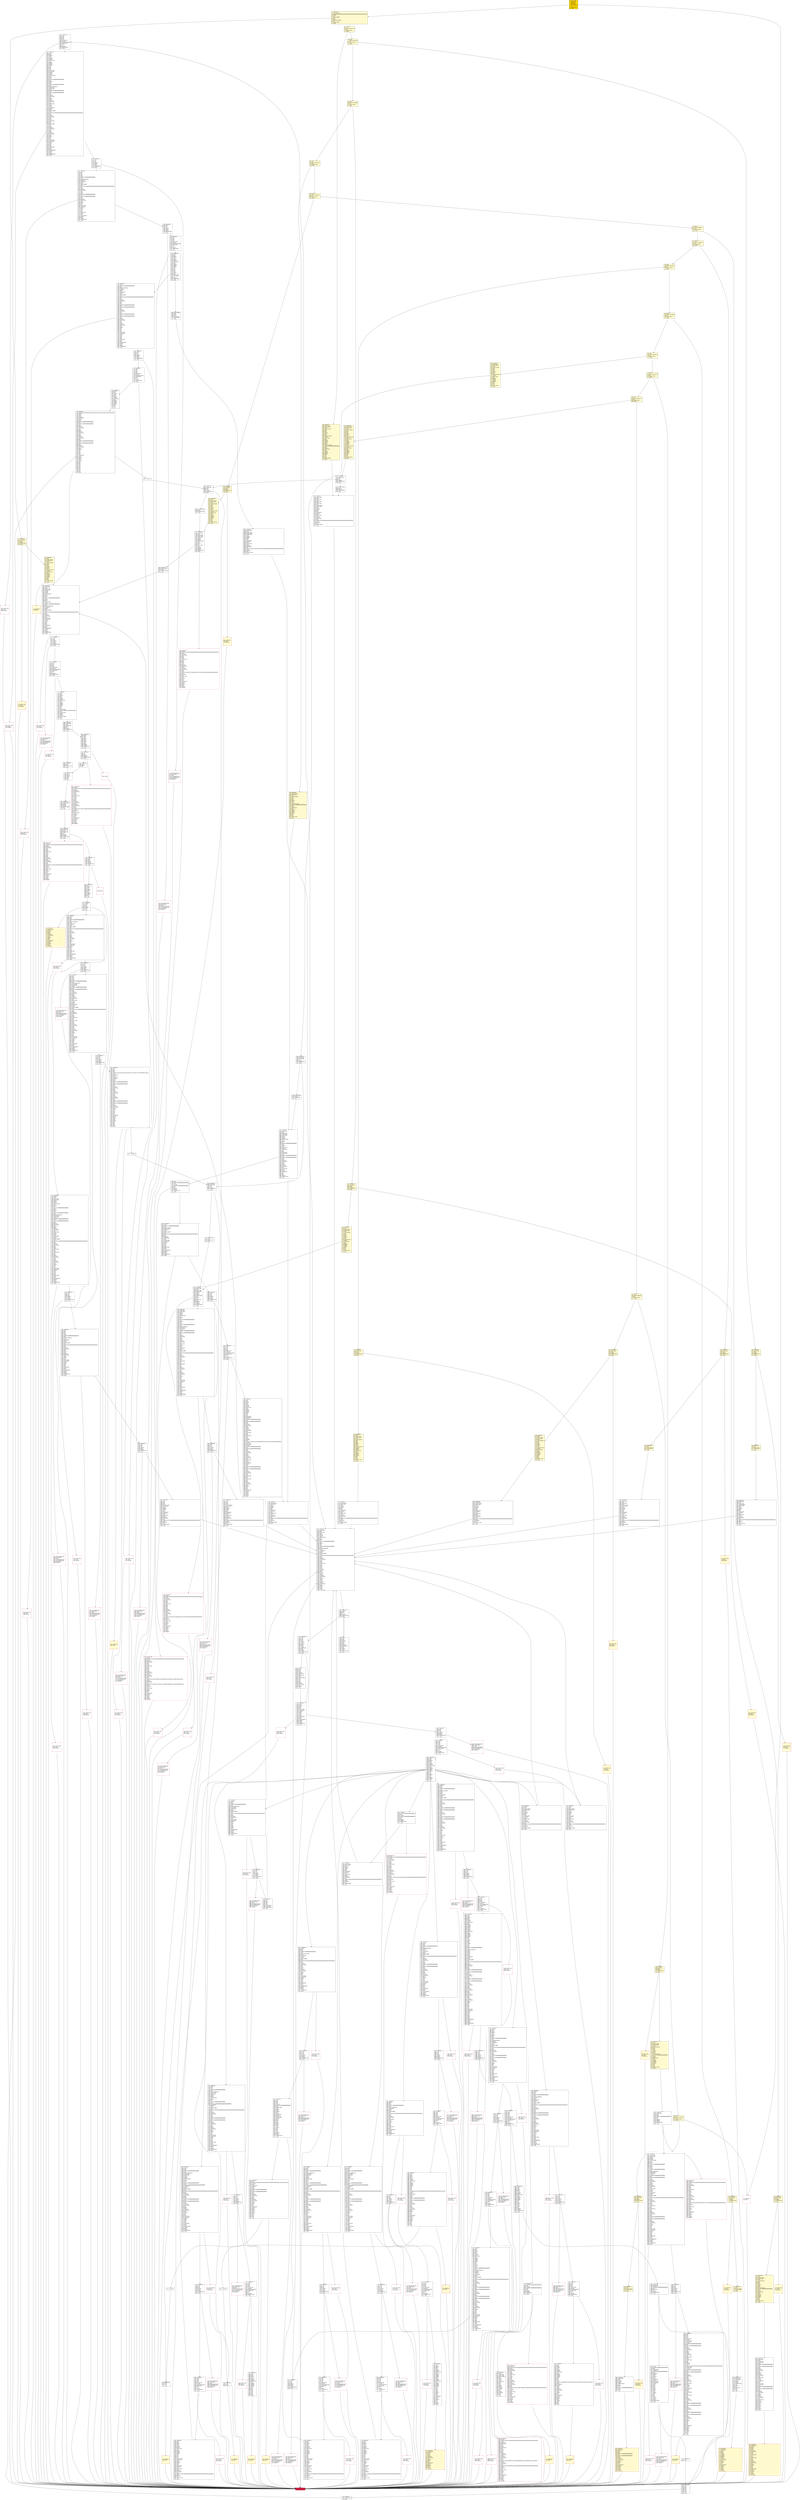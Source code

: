 digraph G {
bgcolor=transparent rankdir=UD;
node [shape=box style=filled color=black fillcolor=white fontname=arial fontcolor=black];
3638 [label="3638: JUMPDEST\l3639: SWAP1\l3640: POP\l3641: DUP1\l3642: PUSH20 0xffffffffffffffffffffffffffffffffffffffff\l3663: AND\l3664: PUSH4 0xa9059cbb\l3669: CALLER\l3670: DUP6\l3671: PUSH1 0x40\l3673: MLOAD\l3674: DUP4\l3675: PUSH4 0xffffffff\l3680: AND\l3681: PUSH29 0x0100000000000000000000000000000000000000000000000000000000\l3711: MUL\l3712: DUP2\l3713: MSTORE\l3714: PUSH1 0x04\l3716: ADD\l3717: DUP1\l3718: DUP4\l3719: PUSH20 0xffffffffffffffffffffffffffffffffffffffff\l3740: AND\l3741: PUSH20 0xffffffffffffffffffffffffffffffffffffffff\l3762: AND\l3763: DUP2\l3764: MSTORE\l3765: PUSH1 0x20\l3767: ADD\l3768: DUP3\l3769: DUP2\l3770: MSTORE\l3771: PUSH1 0x20\l3773: ADD\l3774: SWAP3\l3775: POP\l3776: POP\l3777: POP\l3778: PUSH1 0x20\l3780: PUSH1 0x40\l3782: MLOAD\l3783: DUP1\l3784: DUP4\l3785: SUB\l3786: DUP2\l3787: PUSH1 0x00\l3789: DUP8\l3790: DUP1\l3791: EXTCODESIZE\l3792: ISZERO\l3793: DUP1\l3794: ISZERO\l3795: PUSH2 0x0edb\l3798: JUMPI\l" ];
10193 [label="10193: JUMPDEST\l10194: POP\l10195: GAS\l10196: CALL\l10197: ISZERO\l10198: DUP1\l10199: ISZERO\l10200: PUSH2 0x27e5\l10203: JUMPI\l" ];
492 [label="492: JUMPDEST\l493: CALLVALUE\l494: DUP1\l495: ISZERO\l496: PUSH2 0x01f8\l499: JUMPI\l" fillcolor=lemonchiffon ];
2695 [label="2695: JUMPDEST\l2696: POP\l2697: GAS\l2698: CALL\l2699: ISZERO\l2700: DUP1\l2701: ISZERO\l2702: PUSH2 0x0a9b\l2705: JUMPI\l" ];
10543 [label="10543: JUMPDEST\l10544: POP\l10545: GAS\l10546: CALL\l10547: ISZERO\l10548: DUP1\l10549: ISZERO\l10550: PUSH2 0x2943\l10553: JUMPI\l" ];
10213 [label="10213: JUMPDEST\l10214: POP\l10215: POP\l10216: POP\l10217: POP\l10218: PUSH1 0x40\l10220: MLOAD\l10221: RETURNDATASIZE\l10222: PUSH1 0x20\l10224: DUP2\l10225: LT\l10226: ISZERO\l10227: PUSH2 0x27fb\l10230: JUMPI\l" ];
1963 [label="1963: PUSH1 0x00\l1965: DUP1\l1966: REVERT\l" shape=Msquare color=crimson ];
10327 [label="10327: JUMPDEST\l10328: SWAP3\l10329: POP\l10330: DUP3\l10331: PUSH20 0xffffffffffffffffffffffffffffffffffffffff\l10352: AND\l10353: PUSH4 0x32ffe442\l10358: DUP9\l10359: DUP9\l10360: DUP8\l10361: PUSH1 0x40\l10363: MLOAD\l10364: DUP5\l10365: PUSH4 0xffffffff\l10370: AND\l10371: PUSH29 0x0100000000000000000000000000000000000000000000000000000000\l10401: MUL\l10402: DUP2\l10403: MSTORE\l10404: PUSH1 0x04\l10406: ADD\l10407: DUP1\l10408: DUP5\l10409: PUSH20 0xffffffffffffffffffffffffffffffffffffffff\l10430: AND\l10431: PUSH20 0xffffffffffffffffffffffffffffffffffffffff\l10452: AND\l10453: DUP2\l10454: MSTORE\l10455: PUSH1 0x20\l10457: ADD\l10458: DUP4\l10459: PUSH20 0xffffffffffffffffffffffffffffffffffffffff\l10480: AND\l10481: PUSH20 0xffffffffffffffffffffffffffffffffffffffff\l10502: AND\l10503: DUP2\l10504: MSTORE\l10505: PUSH1 0x20\l10507: ADD\l10508: DUP3\l10509: DUP2\l10510: MSTORE\l10511: PUSH1 0x20\l10513: ADD\l10514: SWAP4\l10515: POP\l10516: POP\l10517: POP\l10518: POP\l10519: PUSH1 0x40\l10521: DUP1\l10522: MLOAD\l10523: DUP1\l10524: DUP4\l10525: SUB\l10526: DUP2\l10527: PUSH1 0x00\l10529: DUP8\l10530: DUP1\l10531: EXTCODESIZE\l10532: ISZERO\l10533: DUP1\l10534: ISZERO\l10535: PUSH2 0x292f\l10538: JUMPI\l" ];
651 [label="651: JUMPDEST\l652: POP\l653: PUSH2 0x0294\l656: PUSH2 0x195c\l659: JUMP\l" fillcolor=lemonchiffon ];
1669 [label="1669: JUMPDEST\l1670: POP\l1671: POP\l1672: POP\l1673: POP\l1674: PUSH1 0x40\l1676: MLOAD\l1677: RETURNDATASIZE\l1678: PUSH1 0x20\l1680: DUP2\l1681: LT\l1682: ISZERO\l1683: PUSH2 0x069b\l1686: JUMPI\l" ];
662 [label="662: JUMPDEST\l663: CALLVALUE\l664: DUP1\l665: ISZERO\l666: PUSH2 0x02a2\l669: JUMPI\l" fillcolor=lemonchiffon ];
438 [label="438: JUMPDEST\l439: PUSH2 0x01ea\l442: PUSH1 0x04\l444: DUP1\l445: CALLDATASIZE\l446: SUB\l447: DUP2\l448: ADD\l449: SWAP1\l450: DUP1\l451: DUP1\l452: CALLDATALOAD\l453: PUSH20 0xffffffffffffffffffffffffffffffffffffffff\l474: AND\l475: SWAP1\l476: PUSH1 0x20\l478: ADD\l479: SWAP1\l480: SWAP3\l481: SWAP2\l482: SWAP1\l483: POP\l484: POP\l485: POP\l486: PUSH2 0x0f87\l489: JUMP\l" fillcolor=lemonchiffon ];
954 [label="954: JUMPDEST\l955: POP\l956: PUSH2 0x03c3\l959: PUSH2 0x2577\l962: JUMP\l" fillcolor=lemonchiffon ];
65 [label="65: DUP1\l66: PUSH4 0x2b3e27eb\l71: EQ\l72: PUSH2 0x011e\l75: JUMPI\l" fillcolor=lemonchiffon ];
9641 [label="9641: PUSH1 0x00\l9643: SWAP2\l9644: POP\l9645: PUSH2 0x263c\l9648: JUMP\l" ];
721 [label="721: JUMPDEST\l722: POP\l723: PUSH2 0x02da\l726: PUSH2 0x1fe9\l729: JUMP\l" fillcolor=lemonchiffon ];
950 [label="950: PUSH1 0x00\l952: DUP1\l953: REVERT\l" fillcolor=lemonchiffon shape=Msquare color=crimson ];
6151 [label="6151: RETURNDATASIZE\l6152: PUSH1 0x00\l6154: DUP1\l6155: RETURNDATACOPY\l6156: RETURNDATASIZE\l6157: PUSH1 0x00\l6159: REVERT\l" shape=Msquare color=crimson ];
186 [label="186: DUP1\l187: PUSH4 0xd8aed145\l192: EQ\l193: PUSH2 0x0357\l196: JUMPI\l" fillcolor=lemonchiffon ];
436 [label="436: JUMPDEST\l437: STOP\l" fillcolor=lemonchiffon shape=Msquare color=crimson ];
1921 [label="1921: PUSH1 0x00\l1923: DUP1\l1924: REVERT\l" shape=Msquare color=crimson ];
11068 [label="11068: JUMPDEST\l11069: PUSH1 0x00\l11071: ADDRESS\l11072: PUSH20 0xffffffffffffffffffffffffffffffffffffffff\l11093: AND\l11094: BALANCE\l11095: GT\l11096: ISZERO\l11097: PUSH2 0x2bbb\l11100: JUMPI\l" ];
2480 [label="2480: JUMPDEST\l2481: DUP4\l2482: PUSH20 0xffffffffffffffffffffffffffffffffffffffff\l2503: AND\l2504: PUSH4 0x23b872dd\l2509: CALLER\l2510: ADDRESS\l2511: DUP5\l2512: PUSH1 0x40\l2514: MLOAD\l2515: DUP5\l2516: PUSH4 0xffffffff\l2521: AND\l2522: PUSH29 0x0100000000000000000000000000000000000000000000000000000000\l2552: MUL\l2553: DUP2\l2554: MSTORE\l2555: PUSH1 0x04\l2557: ADD\l2558: DUP1\l2559: DUP5\l2560: PUSH20 0xffffffffffffffffffffffffffffffffffffffff\l2581: AND\l2582: PUSH20 0xffffffffffffffffffffffffffffffffffffffff\l2603: AND\l2604: DUP2\l2605: MSTORE\l2606: PUSH1 0x20\l2608: ADD\l2609: DUP4\l2610: PUSH20 0xffffffffffffffffffffffffffffffffffffffff\l2631: AND\l2632: PUSH20 0xffffffffffffffffffffffffffffffffffffffff\l2653: AND\l2654: DUP2\l2655: MSTORE\l2656: PUSH1 0x20\l2658: ADD\l2659: DUP3\l2660: DUP2\l2661: MSTORE\l2662: PUSH1 0x20\l2664: ADD\l2665: SWAP4\l2666: POP\l2667: POP\l2668: POP\l2669: POP\l2670: PUSH1 0x20\l2672: PUSH1 0x40\l2674: MLOAD\l2675: DUP1\l2676: DUP4\l2677: SUB\l2678: DUP2\l2679: PUSH1 0x00\l2681: DUP8\l2682: DUP1\l2683: EXTCODESIZE\l2684: ISZERO\l2685: DUP1\l2686: ISZERO\l2687: PUSH2 0x0a87\l2690: JUMPI\l" ];
4152 [label="4152: PUSH1 0x40\l4154: MLOAD\l4155: PUSH32 0x08c379a000000000000000000000000000000000000000000000000000000000\l4188: DUP2\l4189: MSTORE\l4190: PUSH1 0x04\l4192: ADD\l4193: DUP1\l4194: DUP1\l4195: PUSH1 0x20\l4197: ADD\l4198: DUP3\l4199: DUP2\l4200: SUB\l4201: DUP3\l4202: MSTORE\l4203: PUSH1 0x37\l4205: DUP2\l4206: MSTORE\l4207: PUSH1 0x20\l4209: ADD\l4210: DUP1\l4211: PUSH32 0x4372656174696e672043445020666f72206f7468657273206973206e6f742070\l4244: DUP2\l4245: MSTORE\l4246: PUSH1 0x20\l4248: ADD\l4249: PUSH32 0x65726d697474656420617420746865206d6f6d656e742e000000000000000000\l4282: DUP2\l4283: MSTORE\l4284: POP\l4285: PUSH1 0x40\l4287: ADD\l4288: SWAP2\l4289: POP\l4290: POP\l4291: PUSH1 0x40\l4293: MLOAD\l4294: DUP1\l4295: SWAP2\l4296: SUB\l4297: SWAP1\l4298: REVERT\l" shape=Msquare color=crimson ];
1691 [label="1691: JUMPDEST\l1692: DUP2\l1693: ADD\l1694: SWAP1\l1695: DUP1\l1696: DUP1\l1697: MLOAD\l1698: SWAP1\l1699: PUSH1 0x20\l1701: ADD\l1702: SWAP1\l1703: SWAP3\l1704: SWAP2\l1705: SWAP1\l1706: POP\l1707: POP\l1708: POP\l1709: SWAP3\l1710: POP\l1711: DUP5\l1712: PUSH20 0xffffffffffffffffffffffffffffffffffffffff\l1733: AND\l1734: PUSH4 0x23b872dd\l1739: CALLER\l1740: ADDRESS\l1741: DUP14\l1742: PUSH1 0x40\l1744: MLOAD\l1745: DUP5\l1746: PUSH4 0xffffffff\l1751: AND\l1752: PUSH29 0x0100000000000000000000000000000000000000000000000000000000\l1782: MUL\l1783: DUP2\l1784: MSTORE\l1785: PUSH1 0x04\l1787: ADD\l1788: DUP1\l1789: DUP5\l1790: PUSH20 0xffffffffffffffffffffffffffffffffffffffff\l1811: AND\l1812: PUSH20 0xffffffffffffffffffffffffffffffffffffffff\l1833: AND\l1834: DUP2\l1835: MSTORE\l1836: PUSH1 0x20\l1838: ADD\l1839: DUP4\l1840: PUSH20 0xffffffffffffffffffffffffffffffffffffffff\l1861: AND\l1862: PUSH20 0xffffffffffffffffffffffffffffffffffffffff\l1883: AND\l1884: DUP2\l1885: MSTORE\l1886: PUSH1 0x20\l1888: ADD\l1889: DUP3\l1890: DUP2\l1891: MSTORE\l1892: PUSH1 0x20\l1894: ADD\l1895: SWAP4\l1896: POP\l1897: POP\l1898: POP\l1899: POP\l1900: PUSH1 0x20\l1902: PUSH1 0x40\l1904: MLOAD\l1905: DUP1\l1906: DUP4\l1907: SUB\l1908: DUP2\l1909: PUSH1 0x00\l1911: DUP8\l1912: DUP1\l1913: EXTCODESIZE\l1914: ISZERO\l1915: DUP1\l1916: ISZERO\l1917: PUSH2 0x0785\l1920: JUMPI\l" ];
788 [label="788: JUMPDEST\l789: CALLVALUE\l790: DUP1\l791: ISZERO\l792: PUSH2 0x0320\l795: JUMPI\l" fillcolor=lemonchiffon ];
905 [label="905: PUSH1 0x00\l907: DUP1\l908: REVERT\l" fillcolor=lemonchiffon shape=Msquare color=crimson ];
3145 [label="3145: JUMPDEST\l3146: DUP2\l3147: ADD\l3148: SWAP1\l3149: DUP1\l3150: DUP1\l3151: MLOAD\l3152: SWAP1\l3153: PUSH1 0x20\l3155: ADD\l3156: SWAP1\l3157: SWAP3\l3158: SWAP2\l3159: SWAP1\l3160: DUP1\l3161: MLOAD\l3162: SWAP1\l3163: PUSH1 0x20\l3165: ADD\l3166: SWAP1\l3167: SWAP3\l3168: SWAP2\l3169: SWAP1\l3170: POP\l3171: POP\l3172: POP\l3173: POP\l3174: DUP1\l3175: SWAP2\l3176: POP\l3177: POP\l3178: DUP1\l3179: PUSH1 0x01\l3181: SWAP1\l3182: DIV\l3183: SWAP3\l3184: POP\l3185: POP\l3186: POP\l3187: SWAP1\l3188: JUMP\l" ];
3552 [label="3552: JUMPDEST\l3553: POP\l3554: GAS\l3555: CALL\l3556: ISZERO\l3557: DUP1\l3558: ISZERO\l3559: PUSH2 0x0df4\l3562: JUMPI\l" ];
5019 [label="5019: JUMPDEST\l5020: POP\l5021: GAS\l5022: CALL\l5023: ISZERO\l5024: DUP1\l5025: ISZERO\l5026: PUSH2 0x13af\l5029: JUMPI\l" ];
401 [label="401: PUSH1 0x00\l403: DUP1\l404: REVERT\l" fillcolor=lemonchiffon shape=Msquare color=crimson ];
3114 [label="3114: RETURNDATASIZE\l3115: PUSH1 0x00\l3117: DUP1\l3118: RETURNDATACOPY\l3119: RETURNDATASIZE\l3120: PUSH1 0x00\l3122: REVERT\l" shape=Msquare color=crimson ];
5459 [label="5459: PUSH1 0x40\l5461: MLOAD\l5462: PUSH32 0x08c379a000000000000000000000000000000000000000000000000000000000\l5495: DUP2\l5496: MSTORE\l5497: PUSH1 0x04\l5499: ADD\l5500: DUP1\l5501: DUP1\l5502: PUSH1 0x20\l5504: ADD\l5505: DUP3\l5506: DUP2\l5507: SUB\l5508: DUP3\l5509: MSTORE\l5510: PUSH1 0x12\l5512: DUP2\l5513: MSTORE\l5514: PUSH1 0x20\l5516: ADD\l5517: DUP1\l5518: PUSH32 0x4f7065726174696f6e2044697361626c65640000000000000000000000000000\l5551: DUP2\l5552: MSTORE\l5553: POP\l5554: PUSH1 0x20\l5556: ADD\l5557: SWAP2\l5558: POP\l5559: POP\l5560: PUSH1 0x40\l5562: MLOAD\l5563: DUP1\l5564: SWAP2\l5565: SUB\l5566: SWAP1\l5567: REVERT\l" shape=Msquare color=crimson ];
5015 [label="5015: PUSH1 0x00\l5017: DUP1\l5018: REVERT\l" shape=Msquare color=crimson ];
940 [label="940: JUMPDEST\l941: STOP\l" fillcolor=lemonchiffon shape=Msquare color=crimson ];
10117 [label="10117: JUMPDEST\l10118: POP\l10119: POP\l10120: POP\l10121: POP\l10122: SWAP1\l10123: POP\l10124: SWAP1\l10125: DUP2\l10126: ADD\l10127: SWAP1\l10128: PUSH1 0x1f\l10130: AND\l10131: DUP1\l10132: ISZERO\l10133: PUSH2 0x27b2\l10136: JUMPI\l" ];
2212 [label="2212: JUMPDEST\l2213: POP\l2214: GAS\l2215: CALL\l2216: ISZERO\l2217: DUP1\l2218: ISZERO\l2219: PUSH2 0x08b8\l2222: JUMPI\l" ];
8198 [label="8198: PUSH2 0x200e\l8201: CALLER\l8202: PUSH2 0x0f87\l8205: JUMP\l" ];
5826 [label="5826: JUMPDEST\l5827: POP\l5828: POP\l5829: POP\l5830: POP\l5831: DUP2\l5832: PUSH20 0xffffffffffffffffffffffffffffffffffffffff\l5853: AND\l5854: PUSH4 0x7f8661a1\l5859: DUP5\l5860: PUSH1 0x40\l5862: MLOAD\l5863: DUP3\l5864: PUSH4 0xffffffff\l5869: AND\l5870: PUSH29 0x0100000000000000000000000000000000000000000000000000000000\l5900: MUL\l5901: DUP2\l5902: MSTORE\l5903: PUSH1 0x04\l5905: ADD\l5906: DUP1\l5907: DUP3\l5908: DUP2\l5909: MSTORE\l5910: PUSH1 0x20\l5912: ADD\l5913: SWAP2\l5914: POP\l5915: POP\l5916: PUSH1 0x00\l5918: PUSH1 0x40\l5920: MLOAD\l5921: DUP1\l5922: DUP4\l5923: SUB\l5924: DUP2\l5925: PUSH1 0x00\l5927: DUP8\l5928: DUP1\l5929: EXTCODESIZE\l5930: ISZERO\l5931: DUP1\l5932: ISZERO\l5933: PUSH2 0x1735\l5936: JUMPI\l" ];
1925 [label="1925: JUMPDEST\l1926: POP\l1927: GAS\l1928: CALL\l1929: ISZERO\l1930: DUP1\l1931: ISZERO\l1932: PUSH2 0x0799\l1935: JUMPI\l" ];
9591 [label="9591: JUMPDEST\l9592: PUSH1 0x00\l9594: DUP1\l9595: SWAP1\l9596: SLOAD\l9597: SWAP1\l9598: PUSH2 0x0100\l9601: EXP\l9602: SWAP1\l9603: DIV\l9604: PUSH20 0xffffffffffffffffffffffffffffffffffffffff\l9625: AND\l9626: DUP2\l9627: JUMP\l" ];
9809 [label="9809: PUSH1 0x40\l9811: MLOAD\l9812: PUSH32 0x08c379a000000000000000000000000000000000000000000000000000000000\l9845: DUP2\l9846: MSTORE\l9847: PUSH1 0x04\l9849: ADD\l9850: DUP1\l9851: DUP1\l9852: PUSH1 0x20\l9854: ADD\l9855: DUP3\l9856: DUP2\l9857: SUB\l9858: DUP3\l9859: MSTORE\l9860: PUSH1 0x10\l9862: DUP2\l9863: MSTORE\l9864: PUSH1 0x20\l9866: ADD\l9867: DUP1\l9868: PUSH32 0x417373657274696f6e204661696c656400000000000000000000000000000000\l9901: DUP2\l9902: MSTORE\l9903: POP\l9904: PUSH1 0x20\l9906: ADD\l9907: SWAP2\l9908: POP\l9909: POP\l9910: PUSH1 0x40\l9912: MLOAD\l9913: DUP1\l9914: SWAP2\l9915: SUB\l9916: SWAP1\l9917: REVERT\l" shape=Msquare color=crimson ];
7140 [label="7140: PUSH1 0x00\l7142: DUP1\l7143: REVERT\l" shape=Msquare color=crimson ];
13 [label="13: PUSH1 0x00\l15: CALLDATALOAD\l16: PUSH29 0x0100000000000000000000000000000000000000000000000000000000\l46: SWAP1\l47: DIV\l48: PUSH4 0xffffffff\l53: AND\l54: DUP1\l55: PUSH4 0x1cabe3ef\l60: EQ\l61: PUSH2 0x00dd\l64: JUMPI\l" fillcolor=lemonchiffon ];
3803 [label="3803: JUMPDEST\l3804: POP\l3805: GAS\l3806: CALL\l3807: ISZERO\l3808: DUP1\l3809: ISZERO\l3810: PUSH2 0x0eef\l3813: JUMPI\l" ];
6225 [label="6225: RETURNDATASIZE\l6226: PUSH1 0x00\l6228: DUP1\l6229: RETURNDATACOPY\l6230: RETURNDATASIZE\l6231: PUSH1 0x00\l6233: REVERT\l" shape=Msquare color=crimson ];
98 [label="98: DUP1\l99: PUSH4 0x84a73e53\l104: EQ\l105: PUSH2 0x01b6\l108: JUMPI\l" fillcolor=lemonchiffon ];
500 [label="500: PUSH1 0x00\l502: DUP1\l503: REVERT\l" fillcolor=lemonchiffon shape=Msquare color=crimson ];
10231 [label="10231: PUSH1 0x00\l10233: DUP1\l10234: REVERT\l" shape=Msquare color=crimson ];
8996 [label="8996: JUMPDEST\l8997: PUSH1 0x00\l8999: DUP2\l9000: GT\l9001: ISZERO\l9002: PUSH2 0x2337\l9005: JUMPI\l" ];
1649 [label="1649: JUMPDEST\l1650: POP\l1651: GAS\l1652: CALL\l1653: ISZERO\l1654: DUP1\l1655: ISZERO\l1656: PUSH2 0x0685\l1659: JUMPI\l" ];
6136 [label="6136: PUSH1 0x00\l6138: DUP1\l6139: REVERT\l" shape=Msquare color=crimson ];
1486 [label="1486: JUMPDEST\l1487: SWAP6\l1488: POP\l1489: DUP8\l1490: SWAP5\l1491: POP\l1492: DUP7\l1493: SWAP4\l1494: POP\l1495: DUP4\l1496: PUSH20 0xffffffffffffffffffffffffffffffffffffffff\l1517: AND\l1518: PUSH4 0x70a08231\l1523: ADDRESS\l1524: PUSH1 0x40\l1526: MLOAD\l1527: DUP3\l1528: PUSH4 0xffffffff\l1533: AND\l1534: PUSH29 0x0100000000000000000000000000000000000000000000000000000000\l1564: MUL\l1565: DUP2\l1566: MSTORE\l1567: PUSH1 0x04\l1569: ADD\l1570: DUP1\l1571: DUP3\l1572: PUSH20 0xffffffffffffffffffffffffffffffffffffffff\l1593: AND\l1594: PUSH20 0xffffffffffffffffffffffffffffffffffffffff\l1615: AND\l1616: DUP2\l1617: MSTORE\l1618: PUSH1 0x20\l1620: ADD\l1621: SWAP2\l1622: POP\l1623: POP\l1624: PUSH1 0x20\l1626: PUSH1 0x40\l1628: MLOAD\l1629: DUP1\l1630: DUP4\l1631: SUB\l1632: DUP2\l1633: PUSH1 0x00\l1635: DUP8\l1636: DUP1\l1637: EXTCODESIZE\l1638: ISZERO\l1639: DUP1\l1640: ISZERO\l1641: PUSH2 0x0671\l1644: JUMPI\l" ];
3103 [label="3103: JUMPDEST\l3104: POP\l3105: GAS\l3106: CALL\l3107: ISZERO\l3108: DUP1\l3109: ISZERO\l3110: PUSH2 0x0c33\l3113: JUMPI\l" ];
8640 [label="8640: PUSH1 0x00\l8642: DUP1\l8643: REVERT\l" shape=Msquare color=crimson ];
9918 [label="9918: JUMPDEST\l9919: DUP3\l9920: DUP5\l9921: DUP2\l9922: ISZERO\l9923: ISZERO\l9924: PUSH2 0x26c9\l9927: JUMPI\l" ];
1422 [label="1422: JUMPDEST\l1423: SWAP7\l1424: POP\l1425: PUSH2 0x05ce\l1428: PUSH1 0x40\l1430: DUP1\l1431: MLOAD\l1432: SWAP1\l1433: DUP2\l1434: ADD\l1435: PUSH1 0x40\l1437: MSTORE\l1438: DUP1\l1439: PUSH1 0x03\l1441: DUP2\l1442: MSTORE\l1443: PUSH1 0x20\l1445: ADD\l1446: PUSH32 0x6574680000000000000000000000000000000000000000000000000000000000\l1479: DUP2\l1480: MSTORE\l1481: POP\l1482: PUSH2 0x26d6\l1485: JUMP\l" ];
4099 [label="4099: DUP4\l4100: PUSH20 0xffffffffffffffffffffffffffffffffffffffff\l4121: AND\l4122: CALLER\l4123: PUSH20 0xffffffffffffffffffffffffffffffffffffffff\l4144: AND\l4145: EQ\l4146: ISZERO\l4147: ISZERO\l4148: PUSH2 0x10cb\l4151: JUMPI\l" ];
1660 [label="1660: RETURNDATASIZE\l1661: PUSH1 0x00\l1663: DUP1\l1664: RETURNDATACOPY\l1665: RETURNDATASIZE\l1666: PUSH1 0x00\l1668: REVERT\l" shape=Msquare color=crimson ];
4872 [label="4872: JUMPDEST\l4873: POP\l4874: GAS\l4875: CALL\l4876: ISZERO\l4877: DUP1\l4878: ISZERO\l4879: PUSH2 0x131c\l4882: JUMPI\l" ];
5244 [label="5244: RETURNDATASIZE\l5245: PUSH1 0x00\l5247: DUP1\l5248: RETURNDATACOPY\l5249: RETURNDATASIZE\l5250: PUSH1 0x00\l5252: REVERT\l" shape=Msquare color=crimson ];
153 [label="153: DUP1\l154: PUSH4 0xb7540d9f\l159: EQ\l160: PUSH2 0x02c5\l163: JUMPI\l" fillcolor=lemonchiffon ];
10189 [label="10189: PUSH1 0x00\l10191: DUP1\l10192: REVERT\l" shape=Msquare color=crimson ];
9514 [label="9514: JUMPDEST\l9515: DUP2\l9516: ADD\l9517: SWAP1\l9518: DUP1\l9519: DUP1\l9520: MLOAD\l9521: SWAP1\l9522: PUSH1 0x20\l9524: ADD\l9525: SWAP1\l9526: SWAP3\l9527: SWAP2\l9528: SWAP1\l9529: POP\l9530: POP\l9531: POP\l9532: POP\l9533: PUSH32 0x499d4b63f3a203c58019a864fc2d9cfe72954952ed53a3e40999755432cd3566\l9566: DUP3\l9567: PUSH1 0x40\l9569: MLOAD\l9570: DUP1\l9571: DUP3\l9572: DUP2\l9573: MSTORE\l9574: PUSH1 0x20\l9576: ADD\l9577: SWAP2\l9578: POP\l9579: POP\l9580: PUSH1 0x40\l9582: MLOAD\l9583: DUP1\l9584: SWAP2\l9585: SUB\l9586: SWAP1\l9587: LOG1\l9588: POP\l9589: POP\l9590: JUMP\l" ];
393 [label="393: JUMPDEST\l394: CALLVALUE\l395: DUP1\l396: ISZERO\l397: PUSH2 0x0195\l400: JUMPI\l" fillcolor=lemonchiffon ];
286 [label="286: JUMPDEST\l287: PUSH2 0x015c\l290: PUSH1 0x04\l292: DUP1\l293: CALLDATASIZE\l294: SUB\l295: DUP2\l296: ADD\l297: SWAP1\l298: DUP1\l299: DUP1\l300: CALLDATALOAD\l301: SWAP1\l302: PUSH1 0x20\l304: ADD\l305: SWAP1\l306: SWAP3\l307: SWAP2\l308: SWAP1\l309: DUP1\l310: CALLDATALOAD\l311: PUSH20 0xffffffffffffffffffffffffffffffffffffffff\l332: AND\l333: SWAP1\l334: PUSH1 0x20\l336: ADD\l337: SWAP1\l338: SWAP3\l339: SWAP2\l340: SWAP1\l341: POP\l342: POP\l343: POP\l344: PUSH2 0x0504\l347: JUMP\l" fillcolor=lemonchiffon ];
9928 [label="9928: INVALID\l" shape=Msquare color=crimson ];
10860 [label="10860: RETURNDATASIZE\l10861: PUSH1 0x00\l10863: DUP1\l10864: RETURNDATACOPY\l10865: RETURNDATASIZE\l10866: PUSH1 0x00\l10868: REVERT\l" shape=Msquare color=crimson ];
6234 [label="6234: JUMPDEST\l6235: POP\l6236: PUSH32 0x535dbd84e6041f33aaf78db176dd666c6b5d00094b3681ac68ea55ec9d0375b4\l6269: CALLER\l6270: DUP6\l6271: PUSH1 0x40\l6273: MLOAD\l6274: DUP1\l6275: DUP4\l6276: PUSH20 0xffffffffffffffffffffffffffffffffffffffff\l6297: AND\l6298: PUSH20 0xffffffffffffffffffffffffffffffffffffffff\l6319: AND\l6320: DUP2\l6321: MSTORE\l6322: PUSH1 0x20\l6324: ADD\l6325: DUP3\l6326: DUP2\l6327: MSTORE\l6328: PUSH1 0x20\l6330: ADD\l6331: SWAP3\l6332: POP\l6333: POP\l6334: POP\l6335: PUSH1 0x40\l6337: MLOAD\l6338: DUP1\l6339: SWAP2\l6340: SUB\l6341: SWAP1\l6342: LOG1\l6343: POP\l6344: POP\l6345: POP\l6346: POP\l6347: JUMP\l" ];
8373 [label="8373: JUMPDEST\l8374: PUSH1 0x02\l8376: PUSH1 0x00\l8378: SWAP1\l8379: SLOAD\l8380: SWAP1\l8381: PUSH2 0x0100\l8384: EXP\l8385: SWAP1\l8386: DIV\l8387: PUSH20 0xffffffffffffffffffffffffffffffffffffffff\l8408: AND\l8409: SWAP1\l8410: POP\l8411: DUP1\l8412: PUSH20 0xffffffffffffffffffffffffffffffffffffffff\l8433: AND\l8434: PUSH4 0xbaa8529c\l8439: PUSH1 0x03\l8441: PUSH1 0x00\l8443: CALLER\l8444: PUSH20 0xffffffffffffffffffffffffffffffffffffffff\l8465: AND\l8466: PUSH20 0xffffffffffffffffffffffffffffffffffffffff\l8487: AND\l8488: DUP2\l8489: MSTORE\l8490: PUSH1 0x20\l8492: ADD\l8493: SWAP1\l8494: DUP2\l8495: MSTORE\l8496: PUSH1 0x20\l8498: ADD\l8499: PUSH1 0x00\l8501: SHA3\l8502: SLOAD\l8503: DUP5\l8504: PUSH1 0x40\l8506: MLOAD\l8507: DUP4\l8508: PUSH4 0xffffffff\l8513: AND\l8514: PUSH29 0x0100000000000000000000000000000000000000000000000000000000\l8544: MUL\l8545: DUP2\l8546: MSTORE\l8547: PUSH1 0x04\l8549: ADD\l8550: DUP1\l8551: DUP4\l8552: PUSH1 0x00\l8554: NOT\l8555: AND\l8556: PUSH1 0x00\l8558: NOT\l8559: AND\l8560: DUP2\l8561: MSTORE\l8562: PUSH1 0x20\l8564: ADD\l8565: DUP3\l8566: PUSH20 0xffffffffffffffffffffffffffffffffffffffff\l8587: AND\l8588: PUSH20 0xffffffffffffffffffffffffffffffffffffffff\l8609: AND\l8610: DUP2\l8611: MSTORE\l8612: PUSH1 0x20\l8614: ADD\l8615: SWAP3\l8616: POP\l8617: POP\l8618: POP\l8619: PUSH1 0x00\l8621: PUSH1 0x40\l8623: MLOAD\l8624: DUP1\l8625: DUP4\l8626: SUB\l8627: DUP2\l8628: PUSH1 0x00\l8630: DUP8\l8631: DUP1\l8632: EXTCODESIZE\l8633: ISZERO\l8634: DUP1\l8635: ISZERO\l8636: PUSH2 0x21c4\l8639: JUMPI\l" ];
3548 [label="3548: PUSH1 0x00\l3550: DUP1\l3551: REVERT\l" shape=Msquare color=crimson ];
7164 [label="7164: JUMPDEST\l7165: POP\l7166: POP\l7167: POP\l7168: POP\l7169: PUSH1 0x40\l7171: MLOAD\l7172: RETURNDATASIZE\l7173: PUSH1 0x20\l7175: DUP2\l7176: LT\l7177: ISZERO\l7178: PUSH2 0x1c12\l7181: JUMPI\l" ];
490 [label="490: JUMPDEST\l491: STOP\l" fillcolor=lemonchiffon shape=Msquare color=crimson ];
10563 [label="10563: JUMPDEST\l10564: POP\l10565: POP\l10566: POP\l10567: POP\l10568: PUSH1 0x40\l10570: MLOAD\l10571: RETURNDATASIZE\l10572: PUSH1 0x40\l10574: DUP2\l10575: LT\l10576: ISZERO\l10577: PUSH2 0x2959\l10580: JUMPI\l" ];
7497 [label="7497: JUMPDEST\l7498: POP\l7499: GAS\l7500: CALL\l7501: ISZERO\l7502: DUP1\l7503: ISZERO\l7504: PUSH2 0x1d5d\l7507: JUMPI\l" ];
800 [label="800: JUMPDEST\l801: POP\l802: PUSH2 0x0355\l805: PUSH1 0x04\l807: DUP1\l808: CALLDATASIZE\l809: SUB\l810: DUP2\l811: ADD\l812: SWAP1\l813: DUP1\l814: DUP1\l815: CALLDATALOAD\l816: PUSH20 0xffffffffffffffffffffffffffffffffffffffff\l837: AND\l838: SWAP1\l839: PUSH1 0x20\l841: ADD\l842: SWAP1\l843: SWAP3\l844: SWAP2\l845: SWAP1\l846: POP\l847: POP\l848: POP\l849: PUSH2 0x2025\l852: JUMP\l" fillcolor=lemonchiffon ];
1183 [label="1183: RETURNDATASIZE\l1184: PUSH1 0x00\l1186: DUP1\l1187: RETURNDATACOPY\l1188: RETURNDATASIZE\l1189: PUSH1 0x00\l1191: REVERT\l" shape=Msquare color=crimson ];
9492 [label="9492: JUMPDEST\l9493: POP\l9494: POP\l9495: POP\l9496: POP\l9497: PUSH1 0x40\l9499: MLOAD\l9500: RETURNDATASIZE\l9501: PUSH1 0x20\l9503: DUP2\l9504: LT\l9505: ISZERO\l9506: PUSH2 0x252a\l9509: JUMPI\l" ];
786 [label="786: JUMPDEST\l787: STOP\l" fillcolor=lemonchiffon shape=Msquare color=crimson ];
9019 [label="9019: JUMPDEST\l9020: PUSH1 0x00\l9022: PUSH2 0x237b\l9025: PUSH1 0x40\l9027: DUP1\l9028: MLOAD\l9029: SWAP1\l9030: DUP2\l9031: ADD\l9032: PUSH1 0x40\l9034: MSTORE\l9035: DUP1\l9036: PUSH1 0x05\l9038: DUP2\l9039: MSTORE\l9040: PUSH1 0x20\l9042: ADD\l9043: PUSH32 0x61646d696e000000000000000000000000000000000000000000000000000000\l9076: DUP2\l9077: MSTORE\l9078: POP\l9079: PUSH2 0x26d6\l9082: JUMP\l" ];
9510 [label="9510: PUSH1 0x00\l9512: DUP1\l9513: REVERT\l" shape=Msquare color=crimson ];
2706 [label="2706: RETURNDATASIZE\l2707: PUSH1 0x00\l2709: DUP1\l2710: RETURNDATACOPY\l2711: RETURNDATASIZE\l2712: PUSH1 0x00\l2714: REVERT\l" shape=Msquare color=crimson ];
6802 [label="6802: RETURNDATASIZE\l6803: PUSH1 0x00\l6805: DUP1\l6806: RETURNDATACOPY\l6807: RETURNDATASIZE\l6808: PUSH1 0x00\l6810: REVERT\l" shape=Msquare color=crimson ];
4395 [label="4395: PUSH1 0x00\l4397: DUP1\l4398: REVERT\l" shape=Msquare color=crimson ];
10539 [label="10539: PUSH1 0x00\l10541: DUP1\l10542: REVERT\l" shape=Msquare color=crimson ];
1967 [label="1967: JUMPDEST\l1968: DUP2\l1969: ADD\l1970: SWAP1\l1971: DUP1\l1972: DUP1\l1973: MLOAD\l1974: SWAP1\l1975: PUSH1 0x20\l1977: ADD\l1978: SWAP1\l1979: SWAP3\l1980: SWAP2\l1981: SWAP1\l1982: POP\l1983: POP\l1984: POP\l1985: POP\l1986: PUSH1 0x02\l1988: PUSH1 0x00\l1990: SWAP1\l1991: SLOAD\l1992: SWAP1\l1993: PUSH2 0x0100\l1996: EXP\l1997: SWAP1\l1998: DIV\l1999: PUSH20 0xffffffffffffffffffffffffffffffffffffffff\l2020: AND\l2021: SWAP2\l2022: POP\l2023: DUP2\l2024: PUSH20 0xffffffffffffffffffffffffffffffffffffffff\l2045: AND\l2046: PUSH4 0x73b38101\l2051: PUSH1 0x03\l2053: PUSH1 0x00\l2055: DUP13\l2056: PUSH20 0xffffffffffffffffffffffffffffffffffffffff\l2077: AND\l2078: PUSH20 0xffffffffffffffffffffffffffffffffffffffff\l2099: AND\l2100: DUP2\l2101: MSTORE\l2102: PUSH1 0x20\l2104: ADD\l2105: SWAP1\l2106: DUP2\l2107: MSTORE\l2108: PUSH1 0x20\l2110: ADD\l2111: PUSH1 0x00\l2113: SHA3\l2114: SLOAD\l2115: DUP13\l2116: PUSH1 0x40\l2118: MLOAD\l2119: DUP4\l2120: PUSH4 0xffffffff\l2125: AND\l2126: PUSH29 0x0100000000000000000000000000000000000000000000000000000000\l2156: MUL\l2157: DUP2\l2158: MSTORE\l2159: PUSH1 0x04\l2161: ADD\l2162: DUP1\l2163: DUP4\l2164: PUSH1 0x00\l2166: NOT\l2167: AND\l2168: PUSH1 0x00\l2170: NOT\l2171: AND\l2172: DUP2\l2173: MSTORE\l2174: PUSH1 0x20\l2176: ADD\l2177: DUP3\l2178: DUP2\l2179: MSTORE\l2180: PUSH1 0x20\l2182: ADD\l2183: SWAP3\l2184: POP\l2185: POP\l2186: POP\l2187: PUSH1 0x00\l2189: PUSH1 0x40\l2191: MLOAD\l2192: DUP1\l2193: DUP4\l2194: SUB\l2195: DUP2\l2196: PUSH1 0x00\l2198: DUP8\l2199: DUP1\l2200: EXTCODESIZE\l2201: ISZERO\l2202: DUP1\l2203: ISZERO\l2204: PUSH2 0x08a4\l2207: JUMPI\l" ];
6811 [label="6811: JUMPDEST\l6812: POP\l6813: POP\l6814: POP\l6815: POP\l6816: PUSH1 0x40\l6818: MLOAD\l6819: RETURNDATASIZE\l6820: PUSH1 0x20\l6822: DUP2\l6823: LT\l6824: ISZERO\l6825: PUSH2 0x1ab1\l6828: JUMPI\l" ];
131 [label="131: DUP1\l132: PUSH4 0x99035895\l137: EQ\l138: PUSH2 0x027f\l141: JUMPI\l" fillcolor=lemonchiffon ];
963 [label="963: JUMPDEST\l964: PUSH1 0x40\l966: MLOAD\l967: DUP1\l968: DUP3\l969: PUSH20 0xffffffffffffffffffffffffffffffffffffffff\l990: AND\l991: PUSH20 0xffffffffffffffffffffffffffffffffffffffff\l1012: AND\l1013: DUP2\l1014: MSTORE\l1015: PUSH1 0x20\l1017: ADD\l1018: SWAP2\l1019: POP\l1020: POP\l1021: PUSH1 0x40\l1023: MLOAD\l1024: DUP1\l1025: SWAP2\l1026: SUB\l1027: SWAP1\l1028: RETURN\l" fillcolor=lemonchiffon shape=Msquare color=crimson ];
4419 [label="4419: JUMPDEST\l4420: POP\l4421: POP\l4422: POP\l4423: POP\l4424: PUSH1 0x40\l4426: MLOAD\l4427: RETURNDATASIZE\l4428: PUSH1 0x20\l4430: DUP2\l4431: LT\l4432: ISZERO\l4433: PUSH2 0x1159\l4436: JUMPI\l" ];
5937 [label="5937: PUSH1 0x00\l5939: DUP1\l5940: REVERT\l" shape=Msquare color=crimson ];
10137 [label="10137: DUP1\l10138: DUP3\l10139: SUB\l10140: DUP1\l10141: MLOAD\l10142: PUSH1 0x01\l10144: DUP4\l10145: PUSH1 0x20\l10147: SUB\l10148: PUSH2 0x0100\l10151: EXP\l10152: SUB\l10153: NOT\l10154: AND\l10155: DUP2\l10156: MSTORE\l10157: PUSH1 0x20\l10159: ADD\l10160: SWAP2\l10161: POP\l" ];
7978 [label="7978: JUMPDEST\l7979: PUSH20 0xffffffffffffffffffffffffffffffffffffffff\l8000: AND\l8001: CALLER\l8002: PUSH20 0xffffffffffffffffffffffffffffffffffffffff\l8023: AND\l8024: EQ\l8025: ISZERO\l8026: ISZERO\l8027: PUSH2 0x1fcc\l8030: JUMPI\l" ];
3841 [label="3841: PUSH1 0x00\l3843: DUP1\l3844: REVERT\l" shape=Msquare color=crimson ];
362 [label="362: JUMPDEST\l363: POP\l364: PUSH2 0x0173\l367: PUSH2 0x0b77\l370: JUMP\l" fillcolor=lemonchiffon ];
5817 [label="5817: RETURNDATASIZE\l5818: PUSH1 0x00\l5820: DUP1\l5821: RETURNDATACOPY\l5822: RETURNDATASIZE\l5823: PUSH1 0x00\l5825: REVERT\l" shape=Msquare color=crimson ];
4868 [label="4868: PUSH1 0x00\l4870: DUP1\l4871: REVERT\l" shape=Msquare color=crimson ];
11195 [label="11195: JUMPDEST\l11196: POP\l11197: POP\l11198: POP\l11199: POP\l11200: POP\l11201: POP\l11202: POP\l11203: JUMP\l" ];
5577 [label="5577: JUMPDEST\l5578: SWAP3\l5579: POP\l5580: PUSH1 0x02\l5582: PUSH1 0x00\l5584: SWAP1\l5585: SLOAD\l5586: SWAP1\l5587: PUSH2 0x0100\l5590: EXP\l5591: SWAP1\l5592: DIV\l5593: PUSH20 0xffffffffffffffffffffffffffffffffffffffff\l5614: AND\l5615: SWAP2\l5616: POP\l5617: DUP2\l5618: PUSH20 0xffffffffffffffffffffffffffffffffffffffff\l5639: AND\l5640: PUSH4 0xa5cd184e\l5645: PUSH1 0x03\l5647: PUSH1 0x00\l5649: CALLER\l5650: PUSH20 0xffffffffffffffffffffffffffffffffffffffff\l5671: AND\l5672: PUSH20 0xffffffffffffffffffffffffffffffffffffffff\l5693: AND\l5694: DUP2\l5695: MSTORE\l5696: PUSH1 0x20\l5698: ADD\l5699: SWAP1\l5700: DUP2\l5701: MSTORE\l5702: PUSH1 0x20\l5704: ADD\l5705: PUSH1 0x00\l5707: SHA3\l5708: SLOAD\l5709: DUP6\l5710: PUSH1 0x40\l5712: MLOAD\l5713: DUP4\l5714: PUSH4 0xffffffff\l5719: AND\l5720: PUSH29 0x0100000000000000000000000000000000000000000000000000000000\l5750: MUL\l5751: DUP2\l5752: MSTORE\l5753: PUSH1 0x04\l5755: ADD\l5756: DUP1\l5757: DUP4\l5758: PUSH1 0x00\l5760: NOT\l5761: AND\l5762: PUSH1 0x00\l5764: NOT\l5765: AND\l5766: DUP2\l5767: MSTORE\l5768: PUSH1 0x20\l5770: ADD\l5771: DUP3\l5772: DUP2\l5773: MSTORE\l5774: PUSH1 0x20\l5776: ADD\l5777: SWAP3\l5778: POP\l5779: POP\l5780: POP\l5781: PUSH1 0x00\l5783: PUSH1 0x40\l5785: MLOAD\l5786: DUP1\l5787: DUP4\l5788: SUB\l5789: DUP2\l5790: PUSH1 0x00\l5792: DUP8\l5793: DUP1\l5794: EXTCODESIZE\l5795: ISZERO\l5796: DUP1\l5797: ISZERO\l5798: PUSH2 0x16ae\l5801: JUMPI\l" ];
9307 [label="9307: JUMPDEST\l9308: SWAP1\l9309: POP\l9310: DUP1\l9311: PUSH20 0xffffffffffffffffffffffffffffffffffffffff\l9332: AND\l9333: PUSH4 0xa9059cbb\l9338: CALLER\l9339: DUP5\l9340: PUSH1 0x40\l9342: MLOAD\l9343: DUP4\l9344: PUSH4 0xffffffff\l9349: AND\l9350: PUSH29 0x0100000000000000000000000000000000000000000000000000000000\l9380: MUL\l9381: DUP2\l9382: MSTORE\l9383: PUSH1 0x04\l9385: ADD\l9386: DUP1\l9387: DUP4\l9388: PUSH20 0xffffffffffffffffffffffffffffffffffffffff\l9409: AND\l9410: PUSH20 0xffffffffffffffffffffffffffffffffffffffff\l9431: AND\l9432: DUP2\l9433: MSTORE\l9434: PUSH1 0x20\l9436: ADD\l9437: DUP3\l9438: DUP2\l9439: MSTORE\l9440: PUSH1 0x20\l9442: ADD\l9443: SWAP3\l9444: POP\l9445: POP\l9446: POP\l9447: PUSH1 0x20\l9449: PUSH1 0x40\l9451: MLOAD\l9452: DUP1\l9453: DUP4\l9454: SUB\l9455: DUP2\l9456: PUSH1 0x00\l9458: DUP8\l9459: DUP1\l9460: EXTCODESIZE\l9461: ISZERO\l9462: DUP1\l9463: ISZERO\l9464: PUSH2 0x2500\l9467: JUMPI\l" ];
709 [label="709: JUMPDEST\l710: CALLVALUE\l711: DUP1\l712: ISZERO\l713: PUSH2 0x02d1\l716: JUMPI\l" fillcolor=lemonchiffon ];
7861 [label="7861: RETURNDATASIZE\l7862: PUSH1 0x00\l7864: DUP1\l7865: RETURNDATACOPY\l7866: RETURNDATASIZE\l7867: PUSH1 0x00\l7869: REVERT\l" shape=Msquare color=crimson ];
4399 [label="4399: JUMPDEST\l4400: POP\l4401: GAS\l4402: CALL\l4403: ISZERO\l4404: DUP1\l4405: ISZERO\l4406: PUSH2 0x1143\l4409: JUMPI\l" ];
1214 [label="1214: JUMPDEST\l1215: DUP2\l1216: ADD\l1217: SWAP1\l1218: DUP1\l1219: DUP1\l1220: MLOAD\l1221: SWAP1\l1222: PUSH1 0x20\l1224: ADD\l1225: SWAP1\l1226: SWAP3\l1227: SWAP2\l1228: SWAP1\l1229: POP\l1230: POP\l1231: POP\l1232: PUSH2 0x04ee\l1235: PUSH12 0x033b2e3c9fd0803ce8000000\l1248: DUP7\l1249: PUSH2 0x259c\l1252: SWAP1\l1253: SWAP2\l1254: SWAP1\l1255: PUSH4 0xffffffff\l1260: AND\l1261: JUMP\l" ];
4906 [label="4906: JUMPDEST\l4907: SWAP1\l4908: POP\l4909: DUP3\l4910: PUSH20 0xffffffffffffffffffffffffffffffffffffffff\l4931: AND\l4932: PUSH4 0x049878f3\l4937: DUP3\l4938: PUSH1 0x40\l4940: MLOAD\l4941: DUP3\l4942: PUSH4 0xffffffff\l4947: AND\l4948: PUSH29 0x0100000000000000000000000000000000000000000000000000000000\l4978: MUL\l4979: DUP2\l4980: MSTORE\l4981: PUSH1 0x04\l4983: ADD\l4984: DUP1\l4985: DUP3\l4986: DUP2\l4987: MSTORE\l4988: PUSH1 0x20\l4990: ADD\l4991: SWAP2\l4992: POP\l4993: POP\l4994: PUSH1 0x00\l4996: PUSH1 0x40\l4998: MLOAD\l4999: DUP1\l5000: DUP4\l5001: SUB\l5002: DUP2\l5003: PUSH1 0x00\l5005: DUP8\l5006: DUP1\l5007: EXTCODESIZE\l5008: ISZERO\l5009: DUP1\l5010: ISZERO\l5011: PUSH2 0x139b\l5014: JUMPI\l" ];
7539 [label="7539: JUMPDEST\l7540: DUP2\l7541: ADD\l7542: SWAP1\l7543: DUP1\l7544: DUP1\l7545: MLOAD\l7546: SWAP1\l7547: PUSH1 0x20\l7549: ADD\l7550: SWAP1\l7551: SWAP3\l7552: SWAP2\l7553: SWAP1\l7554: POP\l7555: POP\l7556: POP\l7557: POP\l7558: PUSH2 0x1dc3\l7561: PUSH1 0x40\l7563: DUP1\l7564: MLOAD\l7565: SWAP1\l7566: DUP2\l7567: ADD\l7568: PUSH1 0x40\l7570: MSTORE\l7571: DUP1\l7572: PUSH1 0x03\l7574: DUP2\l7575: MSTORE\l7576: PUSH1 0x20\l7578: ADD\l7579: PUSH32 0x6461690000000000000000000000000000000000000000000000000000000000\l7612: DUP2\l7613: MSTORE\l7614: POP\l7615: PUSH2 0x26d6\l7618: JUMP\l" ];
2223 [label="2223: RETURNDATASIZE\l2224: PUSH1 0x00\l2226: DUP1\l2227: RETURNDATACOPY\l2228: RETURNDATASIZE\l2229: PUSH1 0x00\l2231: REVERT\l" shape=Msquare color=crimson ];
1276 [label="1276: JUMPDEST\l1277: SWAP2\l1278: POP\l1279: POP\l1280: SWAP2\l1281: SWAP1\l1282: POP\l1283: JUMP\l" ];
350 [label="350: JUMPDEST\l351: CALLVALUE\l352: DUP1\l353: ISZERO\l354: PUSH2 0x016a\l357: JUMPI\l" fillcolor=lemonchiffon ];
6560 [label="6560: JUMPDEST\l6561: SWAP4\l6562: POP\l6563: DUP4\l6564: PUSH20 0xffffffffffffffffffffffffffffffffffffffff\l6585: AND\l6586: PUSH4 0x095ea7b3\l6591: PUSH1 0x02\l6593: PUSH1 0x00\l6595: SWAP1\l6596: SLOAD\l6597: SWAP1\l6598: PUSH2 0x0100\l6601: EXP\l6602: SWAP1\l6603: DIV\l6604: PUSH20 0xffffffffffffffffffffffffffffffffffffffff\l6625: AND\l6626: PUSH32 0xffffffffffffffffffffffffffffffffffffffffffffffffffffffffffffffff\l6659: PUSH1 0x40\l6661: MLOAD\l6662: DUP4\l6663: PUSH4 0xffffffff\l6668: AND\l6669: PUSH29 0x0100000000000000000000000000000000000000000000000000000000\l6699: MUL\l6700: DUP2\l6701: MSTORE\l6702: PUSH1 0x04\l6704: ADD\l6705: DUP1\l6706: DUP4\l6707: PUSH20 0xffffffffffffffffffffffffffffffffffffffff\l6728: AND\l6729: PUSH20 0xffffffffffffffffffffffffffffffffffffffff\l6750: AND\l6751: DUP2\l6752: MSTORE\l6753: PUSH1 0x20\l6755: ADD\l6756: DUP3\l6757: DUP2\l6758: MSTORE\l6759: PUSH1 0x20\l6761: ADD\l6762: SWAP3\l6763: POP\l6764: POP\l6765: POP\l6766: PUSH1 0x20\l6768: PUSH1 0x40\l6770: MLOAD\l6771: DUP1\l6772: DUP4\l6773: SUB\l6774: DUP2\l6775: PUSH1 0x00\l6777: DUP8\l6778: DUP1\l6779: EXTCODESIZE\l6780: ISZERO\l6781: DUP1\l6782: ISZERO\l6783: PUSH2 0x1a87\l6786: JUMPI\l" ];
264 [label="264: JUMPDEST\l265: PUSH1 0x40\l267: MLOAD\l268: DUP1\l269: DUP3\l270: DUP2\l271: MSTORE\l272: PUSH1 0x20\l274: ADD\l275: SWAP2\l276: POP\l277: POP\l278: PUSH1 0x40\l280: MLOAD\l281: DUP1\l282: SWAP2\l283: SUB\l284: SWAP1\l285: RETURN\l" fillcolor=lemonchiffon shape=Msquare color=crimson ];
796 [label="796: PUSH1 0x00\l798: DUP1\l799: REVERT\l" fillcolor=lemonchiffon shape=Msquare color=crimson ];
4708 [label="4708: JUMPDEST\l4709: PUSH2 0x12a2\l4712: PUSH1 0x40\l4714: DUP1\l4715: MLOAD\l4716: SWAP1\l4717: DUP2\l4718: ADD\l4719: PUSH1 0x40\l4721: MSTORE\l4722: DUP1\l4723: PUSH1 0x04\l4725: DUP2\l4726: MSTORE\l4727: PUSH1 0x20\l4729: ADD\l4730: PUSH32 0x7765746800000000000000000000000000000000000000000000000000000000\l4763: DUP2\l4764: MSTORE\l4765: POP\l4766: PUSH2 0x26d6\l4769: JUMP\l" ];
7186 [label="7186: JUMPDEST\l7187: DUP2\l7188: ADD\l7189: SWAP1\l7190: DUP1\l7191: DUP1\l7192: MLOAD\l7193: SWAP1\l7194: PUSH1 0x20\l7196: ADD\l7197: SWAP1\l7198: SWAP3\l7199: SWAP2\l7200: SWAP1\l7201: POP\l7202: POP\l7203: POP\l7204: POP\l7205: PUSH2 0x1c62\l7208: PUSH1 0x40\l7210: DUP1\l7211: MLOAD\l7212: SWAP1\l7213: DUP2\l7214: ADD\l7215: PUSH1 0x40\l7217: MSTORE\l7218: DUP1\l7219: PUSH1 0x03\l7221: DUP2\l7222: MSTORE\l7223: PUSH1 0x20\l7225: ADD\l7226: PUSH32 0x6d6b720000000000000000000000000000000000000000000000000000000000\l7259: DUP2\l7260: MSTORE\l7261: POP\l7262: PUSH2 0x26d6\l7265: JUMP\l" ];
371 [label="371: JUMPDEST\l372: PUSH1 0x40\l374: MLOAD\l375: DUP1\l376: DUP3\l377: DUP2\l378: MSTORE\l379: PUSH1 0x20\l381: ADD\l382: SWAP2\l383: POP\l384: POP\l385: PUSH1 0x40\l387: MLOAD\l388: DUP1\l389: SWAP2\l390: SUB\l391: SWAP1\l392: RETURN\l" fillcolor=lemonchiffon shape=Msquare color=crimson ];
853 [label="853: JUMPDEST\l854: STOP\l" fillcolor=lemonchiffon shape=Msquare color=crimson ];
8188 [label="8188: JUMPDEST\l8189: PUSH1 0x00\l8191: CALLVALUE\l8192: GT\l8193: ISZERO\l8194: PUSH2 0x200f\l8197: JUMPI\l" ];
4441 [label="4441: JUMPDEST\l4442: DUP2\l4443: ADD\l4444: SWAP1\l4445: DUP1\l4446: DUP1\l4447: MLOAD\l4448: SWAP1\l4449: PUSH1 0x20\l4451: ADD\l4452: SWAP1\l4453: SWAP3\l4454: SWAP2\l4455: SWAP1\l4456: POP\l4457: POP\l4458: POP\l4459: PUSH1 0x03\l4461: PUSH1 0x00\l4463: CALLER\l4464: PUSH20 0xffffffffffffffffffffffffffffffffffffffff\l4485: AND\l4486: PUSH20 0xffffffffffffffffffffffffffffffffffffffff\l4507: AND\l4508: DUP2\l4509: MSTORE\l4510: PUSH1 0x20\l4512: ADD\l4513: SWAP1\l4514: DUP2\l4515: MSTORE\l4516: PUSH1 0x20\l4518: ADD\l4519: PUSH1 0x00\l4521: SHA3\l4522: DUP2\l4523: PUSH1 0x00\l4525: NOT\l4526: AND\l4527: SWAP1\l4528: SSTORE\l4529: POP\l4530: PUSH32 0xaacf4dabf7a1318b83a988c9264a97b311ea7cef315258fd7cdab83ef8b8dedb\l4563: CALLER\l4564: PUSH1 0x03\l4566: PUSH1 0x00\l4568: CALLER\l4569: PUSH20 0xffffffffffffffffffffffffffffffffffffffff\l4590: AND\l4591: PUSH20 0xffffffffffffffffffffffffffffffffffffffff\l4612: AND\l4613: DUP2\l4614: MSTORE\l4615: PUSH1 0x20\l4617: ADD\l4618: SWAP1\l4619: DUP2\l4620: MSTORE\l4621: PUSH1 0x20\l4623: ADD\l4624: PUSH1 0x00\l4626: SHA3\l4627: SLOAD\l4628: PUSH1 0x40\l4630: MLOAD\l4631: DUP1\l4632: DUP4\l4633: PUSH20 0xffffffffffffffffffffffffffffffffffffffff\l4654: AND\l4655: PUSH20 0xffffffffffffffffffffffffffffffffffffffff\l4676: AND\l4677: DUP2\l4678: MSTORE\l4679: PUSH1 0x20\l4681: ADD\l4682: DUP3\l4683: PUSH1 0x00\l4685: NOT\l4686: AND\l4687: PUSH1 0x00\l4689: NOT\l4690: AND\l4691: DUP2\l4692: MSTORE\l4693: PUSH1 0x20\l4695: ADD\l4696: SWAP3\l4697: POP\l4698: POP\l4699: POP\l4700: PUSH1 0x40\l4702: MLOAD\l4703: DUP1\l4704: SWAP2\l4705: SUB\l4706: SWAP1\l4707: LOG1\l" ];
8206 [label="8206: JUMPDEST\l" ];
358 [label="358: PUSH1 0x00\l360: DUP1\l361: REVERT\l" fillcolor=lemonchiffon shape=Msquare color=crimson ];
348 [label="348: JUMPDEST\l349: STOP\l" fillcolor=lemonchiffon shape=Msquare color=crimson ];
7535 [label="7535: PUSH1 0x00\l7537: DUP1\l7538: REVERT\l" shape=Msquare color=crimson ];
109 [label="109: DUP1\l110: PUSH4 0x8d445bd0\l115: EQ\l116: PUSH2 0x01ec\l119: JUMPI\l" fillcolor=lemonchiffon ];
10260 [label="10260: JUMPDEST\l10261: PUSH1 0x00\l10263: DUP1\l10264: PUSH1 0x00\l10266: PUSH2 0x2857\l10269: PUSH1 0x40\l10271: DUP1\l10272: MLOAD\l10273: SWAP1\l10274: DUP2\l10275: ADD\l10276: PUSH1 0x40\l10278: MSTORE\l10279: DUP1\l10280: PUSH1 0x0a\l10282: DUP2\l10283: MSTORE\l10284: PUSH1 0x20\l10286: ADD\l10287: PUSH32 0x496e7374614b7962657200000000000000000000000000000000000000000000\l10320: DUP2\l10321: MSTORE\l10322: POP\l10323: PUSH2 0x26d6\l10326: JUMP\l" ];
6348 [label="6348: JUMPDEST\l6349: PUSH1 0x00\l6351: DUP1\l6352: PUSH1 0x03\l6354: PUSH1 0x00\l6356: DUP5\l6357: PUSH20 0xffffffffffffffffffffffffffffffffffffffff\l6378: AND\l6379: PUSH20 0xffffffffffffffffffffffffffffffffffffffff\l6400: AND\l6401: DUP2\l6402: MSTORE\l6403: PUSH1 0x20\l6405: ADD\l6406: SWAP1\l6407: DUP2\l6408: MSTORE\l6409: PUSH1 0x20\l6411: ADD\l6412: PUSH1 0x00\l6414: SHA3\l6415: SLOAD\l6416: PUSH1 0x01\l6418: SWAP1\l6419: DIV\l6420: PUSH1 0x03\l6422: PUSH1 0x00\l6424: DUP6\l6425: PUSH20 0xffffffffffffffffffffffffffffffffffffffff\l6446: AND\l6447: PUSH20 0xffffffffffffffffffffffffffffffffffffffff\l6468: AND\l6469: DUP2\l6470: MSTORE\l6471: PUSH1 0x20\l6473: ADD\l6474: SWAP1\l6475: DUP2\l6476: MSTORE\l6477: PUSH1 0x20\l6479: ADD\l6480: PUSH1 0x00\l6482: SHA3\l6483: SLOAD\l6484: SWAP2\l6485: POP\l6486: SWAP2\l6487: POP\l6488: SWAP2\l6489: POP\l6490: SWAP2\l6491: JUMP\l" ];
1945 [label="1945: JUMPDEST\l1946: POP\l1947: POP\l1948: POP\l1949: POP\l1950: PUSH1 0x40\l1952: MLOAD\l1953: RETURNDATASIZE\l1954: PUSH1 0x20\l1956: DUP2\l1957: LT\l1958: ISZERO\l1959: PUSH2 0x07af\l1962: JUMPI\l" ];
10869 [label="10869: JUMPDEST\l10870: POP\l10871: POP\l10872: POP\l10873: POP\l10874: POP\l10875: PUSH1 0x40\l10877: MLOAD\l10878: RETURNDATASIZE\l10879: PUSH1 0x20\l10881: DUP2\l10882: LT\l10883: ISZERO\l10884: PUSH2 0x2a8c\l10887: JUMPI\l" ];
10090 [label="10090: JUMPDEST\l10091: DUP4\l10092: DUP2\l10093: LT\l10094: ISZERO\l10095: PUSH2 0x2785\l10098: JUMPI\l" ];
2429 [label="2429: PUSH1 0x00\l2431: DUP1\l2432: REVERT\l" shape=Msquare color=crimson ];
10585 [label="10585: JUMPDEST\l10586: DUP2\l10587: ADD\l10588: SWAP1\l10589: DUP1\l10590: DUP1\l10591: MLOAD\l10592: SWAP1\l10593: PUSH1 0x20\l10595: ADD\l10596: SWAP1\l10597: SWAP3\l10598: SWAP2\l10599: SWAP1\l10600: DUP1\l10601: MLOAD\l10602: SWAP1\l10603: PUSH1 0x20\l10605: ADD\l10606: SWAP1\l10607: SWAP3\l10608: SWAP2\l10609: SWAP1\l10610: POP\l10611: POP\l10612: POP\l10613: SWAP1\l10614: POP\l10615: DUP1\l10616: SWAP3\l10617: POP\l10618: POP\l10619: DUP3\l10620: PUSH20 0xffffffffffffffffffffffffffffffffffffffff\l10641: AND\l10642: PUSH4 0x3e23ee7e\l10647: DUP6\l10648: DUP10\l10649: DUP10\l10650: DUP9\l10651: DUP8\l10652: DUP12\l10653: PUSH1 0x40\l10655: MLOAD\l10656: DUP8\l10657: PUSH4 0xffffffff\l10662: AND\l10663: PUSH29 0x0100000000000000000000000000000000000000000000000000000000\l10693: MUL\l10694: DUP2\l10695: MSTORE\l10696: PUSH1 0x04\l10698: ADD\l10699: DUP1\l10700: DUP7\l10701: PUSH20 0xffffffffffffffffffffffffffffffffffffffff\l10722: AND\l10723: PUSH20 0xffffffffffffffffffffffffffffffffffffffff\l10744: AND\l10745: DUP2\l10746: MSTORE\l10747: PUSH1 0x20\l10749: ADD\l10750: DUP6\l10751: PUSH20 0xffffffffffffffffffffffffffffffffffffffff\l10772: AND\l10773: PUSH20 0xffffffffffffffffffffffffffffffffffffffff\l10794: AND\l10795: DUP2\l10796: MSTORE\l10797: PUSH1 0x20\l10799: ADD\l10800: DUP5\l10801: DUP2\l10802: MSTORE\l10803: PUSH1 0x20\l10805: ADD\l10806: DUP4\l10807: DUP2\l10808: MSTORE\l10809: PUSH1 0x20\l10811: ADD\l10812: DUP3\l10813: DUP2\l10814: MSTORE\l10815: PUSH1 0x20\l10817: ADD\l10818: SWAP6\l10819: POP\l10820: POP\l10821: POP\l10822: POP\l10823: POP\l10824: POP\l10825: PUSH1 0x20\l10827: PUSH1 0x40\l10829: MLOAD\l10830: DUP1\l10831: DUP4\l10832: SUB\l10833: DUP2\l10834: DUP6\l10835: DUP9\l10836: DUP1\l10837: EXTCODESIZE\l10838: ISZERO\l10839: DUP1\l10840: ISZERO\l10841: PUSH2 0x2a61\l10844: JUMPI\l" ];
674 [label="674: JUMPDEST\l675: POP\l676: PUSH2 0x02c3\l679: PUSH1 0x04\l681: DUP1\l682: CALLDATASIZE\l683: SUB\l684: DUP2\l685: ADD\l686: SWAP1\l687: DUP1\l688: DUP1\l689: CALLDATALOAD\l690: ISZERO\l691: ISZERO\l692: SWAP1\l693: PUSH1 0x20\l695: ADD\l696: SWAP1\l697: SWAP3\l698: SWAP2\l699: SWAP1\l700: POP\l701: POP\l702: POP\l703: PUSH2 0x1eec\l706: JUMP\l" fillcolor=lemonchiffon ];
7493 [label="7493: PUSH1 0x00\l7495: DUP1\l7496: REVERT\l" shape=Msquare color=crimson ];
9929 [label="9929: JUMPDEST\l9930: DIV\l9931: SWAP1\l9932: POP\l9933: DUP1\l9934: SWAP2\l9935: POP\l9936: POP\l9937: SWAP3\l9938: SWAP2\l9939: POP\l9940: POP\l9941: JUMP\l" ];
4299 [label="4299: JUMPDEST\l4300: DUP3\l4301: PUSH20 0xffffffffffffffffffffffffffffffffffffffff\l4322: AND\l4323: PUSH4 0xfcfff16f\l4328: PUSH1 0x40\l4330: MLOAD\l4331: DUP2\l4332: PUSH4 0xffffffff\l4337: AND\l4338: PUSH29 0x0100000000000000000000000000000000000000000000000000000000\l4368: MUL\l4369: DUP2\l4370: MSTORE\l4371: PUSH1 0x04\l4373: ADD\l4374: PUSH1 0x20\l4376: PUSH1 0x40\l4378: MLOAD\l4379: DUP1\l4380: DUP4\l4381: SUB\l4382: DUP2\l4383: PUSH1 0x00\l4385: DUP8\l4386: DUP1\l4387: EXTCODESIZE\l4388: ISZERO\l4389: DUP1\l4390: ISZERO\l4391: PUSH2 0x112f\l4394: JUMPI\l" ];
2391 [label="2391: JUMPDEST\l2392: POP\l2393: GAS\l2394: CALL\l2395: ISZERO\l2396: DUP1\l2397: ISZERO\l2398: PUSH2 0x096b\l2401: JUMPI\l" ];
9628 [label="9628: JUMPDEST\l9629: PUSH1 0x00\l9631: DUP1\l9632: PUSH1 0x00\l9634: DUP5\l9635: EQ\l9636: ISZERO\l9637: PUSH2 0x25b1\l9640: JUMPI\l" ];
895 [label="895: JUMPDEST\l896: STOP\l" fillcolor=lemonchiffon shape=Msquare color=crimson ];
942 [label="942: JUMPDEST\l943: CALLVALUE\l944: DUP1\l945: ISZERO\l946: PUSH2 0x03ba\l949: JUMPI\l" fillcolor=lemonchiffon ];
8225 [label="8225: JUMPDEST\l" ];
7619 [label="7619: JUMPDEST\l7620: SWAP1\l7621: POP\l7622: DUP1\l7623: PUSH20 0xffffffffffffffffffffffffffffffffffffffff\l7644: AND\l7645: PUSH4 0x095ea7b3\l7650: PUSH1 0x02\l7652: PUSH1 0x00\l7654: SWAP1\l7655: SLOAD\l7656: SWAP1\l7657: PUSH2 0x0100\l7660: EXP\l7661: SWAP1\l7662: DIV\l7663: PUSH20 0xffffffffffffffffffffffffffffffffffffffff\l7684: AND\l7685: PUSH32 0xffffffffffffffffffffffffffffffffffffffffffffffffffffffffffffffff\l7718: PUSH1 0x40\l7720: MLOAD\l7721: DUP4\l7722: PUSH4 0xffffffff\l7727: AND\l7728: PUSH29 0x0100000000000000000000000000000000000000000000000000000000\l7758: MUL\l7759: DUP2\l7760: MSTORE\l7761: PUSH1 0x04\l7763: ADD\l7764: DUP1\l7765: DUP4\l7766: PUSH20 0xffffffffffffffffffffffffffffffffffffffff\l7787: AND\l7788: PUSH20 0xffffffffffffffffffffffffffffffffffffffff\l7809: AND\l7810: DUP2\l7811: MSTORE\l7812: PUSH1 0x20\l7814: ADD\l7815: DUP3\l7816: DUP2\l7817: MSTORE\l7818: PUSH1 0x20\l7820: ADD\l7821: SWAP3\l7822: POP\l7823: POP\l7824: POP\l7825: PUSH1 0x20\l7827: PUSH1 0x40\l7829: MLOAD\l7830: DUP1\l7831: DUP4\l7832: SUB\l7833: DUP2\l7834: PUSH1 0x00\l7836: DUP8\l7837: DUP1\l7838: EXTCODESIZE\l7839: ISZERO\l7840: DUP1\l7841: ISZERO\l7842: PUSH2 0x1eaa\l7845: JUMPI\l" ];
5253 [label="5253: JUMPDEST\l5254: POP\l5255: POP\l5256: POP\l5257: POP\l5258: PUSH32 0xae07a3d5c5e33182092cb26d77cc02764342b0772a21260cff9dfdf47e1dad19\l5291: DUP5\l5292: CALLVALUE\l5293: DUP4\l5294: CALLER\l5295: PUSH1 0x40\l5297: MLOAD\l5298: DUP1\l5299: DUP6\l5300: PUSH20 0xffffffffffffffffffffffffffffffffffffffff\l5321: AND\l5322: PUSH20 0xffffffffffffffffffffffffffffffffffffffff\l5343: AND\l5344: DUP2\l5345: MSTORE\l5346: PUSH1 0x20\l5348: ADD\l5349: DUP5\l5350: DUP2\l5351: MSTORE\l5352: PUSH1 0x20\l5354: ADD\l5355: DUP4\l5356: DUP2\l5357: MSTORE\l5358: PUSH1 0x20\l5360: ADD\l5361: DUP3\l5362: PUSH20 0xffffffffffffffffffffffffffffffffffffffff\l5383: AND\l5384: PUSH20 0xffffffffffffffffffffffffffffffffffffffff\l5405: AND\l5406: DUP2\l5407: MSTORE\l5408: PUSH1 0x20\l5410: ADD\l5411: SWAP5\l5412: POP\l5413: POP\l5414: POP\l5415: POP\l5416: POP\l5417: PUSH1 0x40\l5419: MLOAD\l5420: DUP1\l5421: SWAP2\l5422: SUB\l5423: SWAP1\l5424: LOG1\l5425: POP\l5426: POP\l5427: POP\l5428: POP\l5429: JUMP\l" ];
2387 [label="2387: PUSH1 0x00\l2389: DUP1\l2390: REVERT\l" shape=Msquare color=crimson ];
537 [label="537: JUMPDEST\l538: CALLVALUE\l539: DUP1\l540: ISZERO\l541: PUSH2 0x0225\l544: JUMPI\l" fillcolor=lemonchiffon ];
87 [label="87: DUP1\l88: PUSH4 0x67389bc0\l93: EQ\l94: PUSH2 0x0189\l97: JUMPI\l" fillcolor=lemonchiffon ];
4437 [label="4437: PUSH1 0x00\l4439: DUP1\l4440: REVERT\l" shape=Msquare color=crimson ];
10581 [label="10581: PUSH1 0x00\l10583: DUP1\l10584: REVERT\l" shape=Msquare color=crimson ];
6791 [label="6791: JUMPDEST\l6792: POP\l6793: GAS\l6794: CALL\l6795: ISZERO\l6796: DUP1\l6797: ISZERO\l6798: PUSH2 0x1a9b\l6801: JUMPI\l" ];
3814 [label="3814: RETURNDATASIZE\l3815: PUSH1 0x00\l3817: DUP1\l3818: RETURNDATACOPY\l3819: RETURNDATASIZE\l3820: PUSH1 0x00\l3822: REVERT\l" shape=Msquare color=crimson ];
2232 [label="2232: JUMPDEST\l2233: POP\l2234: POP\l2235: POP\l2236: POP\l2237: DUP4\l2238: PUSH20 0xffffffffffffffffffffffffffffffffffffffff\l2259: AND\l2260: PUSH4 0x70a08231\l2265: ADDRESS\l2266: PUSH1 0x40\l2268: MLOAD\l2269: DUP3\l2270: PUSH4 0xffffffff\l2275: AND\l2276: PUSH29 0x0100000000000000000000000000000000000000000000000000000000\l2306: MUL\l2307: DUP2\l2308: MSTORE\l2309: PUSH1 0x04\l2311: ADD\l2312: DUP1\l2313: DUP3\l2314: PUSH20 0xffffffffffffffffffffffffffffffffffffffff\l2335: AND\l2336: PUSH20 0xffffffffffffffffffffffffffffffffffffffff\l2357: AND\l2358: DUP2\l2359: MSTORE\l2360: PUSH1 0x20\l2362: ADD\l2363: SWAP2\l2364: POP\l2365: POP\l2366: PUSH1 0x20\l2368: PUSH1 0x40\l2370: MLOAD\l2371: DUP1\l2372: DUP4\l2373: SUB\l2374: DUP2\l2375: PUSH1 0x00\l2377: DUP8\l2378: DUP1\l2379: EXTCODESIZE\l2380: ISZERO\l2381: DUP1\l2382: ISZERO\l2383: PUSH2 0x0957\l2386: JUMPI\l" ];
10162 [label="10162: JUMPDEST\l10163: POP\l10164: SWAP3\l10165: POP\l10166: POP\l10167: POP\l10168: PUSH1 0x20\l10170: PUSH1 0x40\l10172: MLOAD\l10173: DUP1\l10174: DUP4\l10175: SUB\l10176: DUP2\l10177: PUSH1 0x00\l10179: DUP8\l10180: DUP1\l10181: EXTCODESIZE\l10182: ISZERO\l10183: DUP1\l10184: ISZERO\l10185: PUSH2 0x27d1\l10188: JUMPI\l" ];
10235 [label="10235: JUMPDEST\l10236: DUP2\l10237: ADD\l10238: SWAP1\l10239: DUP1\l10240: DUP1\l10241: MLOAD\l10242: SWAP1\l10243: PUSH1 0x20\l10245: ADD\l10246: SWAP1\l10247: SWAP3\l10248: SWAP2\l10249: SWAP1\l10250: POP\l10251: POP\l10252: POP\l10253: SWAP2\l10254: POP\l10255: POP\l10256: SWAP2\l10257: SWAP1\l10258: POP\l10259: JUMP\l" ];
2433 [label="2433: JUMPDEST\l2434: DUP2\l2435: ADD\l2436: SWAP1\l2437: DUP1\l2438: DUP1\l2439: MLOAD\l2440: SWAP1\l2441: PUSH1 0x20\l2443: ADD\l2444: SWAP1\l2445: SWAP3\l2446: SWAP2\l2447: SWAP1\l2448: POP\l2449: POP\l2450: POP\l2451: DUP4\l2452: SUB\l2453: SWAP1\l2454: POP\l2455: PUSH1 0x00\l2457: CALLVALUE\l2458: GT\l2459: ISZERO\l2460: PUSH2 0x09b0\l2463: JUMPI\l" ];
10099 [label="10099: DUP1\l10100: DUP3\l10101: ADD\l10102: MLOAD\l10103: DUP2\l10104: DUP5\l10105: ADD\l10106: MSTORE\l10107: PUSH1 0x20\l10109: DUP2\l10110: ADD\l10111: SWAP1\l10112: POP\l10113: PUSH2 0x276a\l10116: JUMP\l" ];
660 [label="660: JUMPDEST\l661: STOP\l" fillcolor=lemonchiffon shape=Msquare color=crimson ];
2208 [label="2208: PUSH1 0x00\l2210: DUP1\l2211: REVERT\l" shape=Msquare color=crimson ];
221 [label="221: JUMPDEST\l222: CALLVALUE\l223: DUP1\l224: ISZERO\l225: PUSH2 0x00e9\l228: JUMPI\l" fillcolor=lemonchiffon ];
164 [label="164: DUP1\l165: PUSH4 0xc5ebeaec\l170: EQ\l171: PUSH2 0x02f4\l174: JUMPI\l" fillcolor=lemonchiffon ];
8226 [label="8226: JUMPDEST\l8227: POP\l8228: JUMP\l" ];
7846 [label="7846: PUSH1 0x00\l7848: DUP1\l7849: REVERT\l" shape=Msquare color=crimson ];
4883 [label="4883: RETURNDATASIZE\l4884: PUSH1 0x00\l4886: DUP1\l4887: RETURNDATACOPY\l4888: RETURNDATASIZE\l4889: PUSH1 0x00\l4891: REVERT\l" shape=Msquare color=crimson ];
8217 [label="8217: PUSH2 0x2021\l8220: DUP2\l8221: PUSH2 0x0c75\l8224: JUMP\l" ];
9795 [label="9795: JUMPDEST\l9796: PUSH1 0x00\l9798: DUP1\l9799: PUSH1 0x00\l9801: DUP4\l9802: GT\l9803: ISZERO\l9804: ISZERO\l9805: PUSH2 0x26be\l9808: JUMPI\l" ];
5802 [label="5802: PUSH1 0x00\l5804: DUP1\l5805: REVERT\l" shape=Msquare color=crimson ];
5941 [label="5941: JUMPDEST\l5942: POP\l5943: GAS\l5944: CALL\l5945: ISZERO\l5946: DUP1\l5947: ISZERO\l5948: PUSH2 0x1749\l5951: JUMPI\l" ];
2733 [label="2733: PUSH1 0x00\l2735: DUP1\l2736: REVERT\l" shape=Msquare color=crimson ];
6829 [label="6829: PUSH1 0x00\l6831: DUP1\l6832: REVERT\l" shape=Msquare color=crimson ];
8264 [label="8264: PUSH1 0x40\l8266: MLOAD\l8267: PUSH32 0x08c379a000000000000000000000000000000000000000000000000000000000\l8300: DUP2\l8301: MSTORE\l8302: PUSH1 0x04\l8304: ADD\l8305: DUP1\l8306: DUP1\l8307: PUSH1 0x20\l8309: ADD\l8310: DUP3\l8311: DUP2\l8312: SUB\l8313: DUP3\l8314: MSTORE\l8315: PUSH1 0x10\l8317: DUP2\l8318: MSTORE\l8319: PUSH1 0x20\l8321: ADD\l8322: DUP1\l8323: PUSH32 0x496e76616c696420416464726573732e00000000000000000000000000000000\l8356: DUP2\l8357: MSTORE\l8358: POP\l8359: PUSH1 0x20\l8361: ADD\l8362: SWAP2\l8363: POP\l8364: POP\l8365: PUSH1 0x40\l8367: MLOAD\l8368: DUP1\l8369: SWAP2\l8370: SUB\l8371: SWAP1\l8372: REVERT\l" shape=Msquare color=crimson ];
897 [label="897: JUMPDEST\l898: CALLVALUE\l899: DUP1\l900: ISZERO\l901: PUSH2 0x038d\l904: JUMPI\l" fillcolor=lemonchiffon ];
7850 [label="7850: JUMPDEST\l7851: POP\l7852: GAS\l7853: CALL\l7854: ISZERO\l7855: DUP1\l7856: ISZERO\l7857: PUSH2 0x1ebe\l7860: JUMPI\l" ];
9483 [label="9483: RETURNDATASIZE\l9484: PUSH1 0x00\l9486: DUP1\l9487: RETURNDATACOPY\l9488: RETURNDATASIZE\l9489: PUSH1 0x00\l9491: REVERT\l" shape=Msquare color=crimson ];
9472 [label="9472: JUMPDEST\l9473: POP\l9474: GAS\l9475: CALL\l9476: ISZERO\l9477: DUP1\l9478: ISZERO\l9479: PUSH2 0x2514\l9482: JUMPI\l" ];
3325 [label="3325: JUMPDEST\l3326: PUSH1 0x02\l3328: PUSH1 0x00\l3330: SWAP1\l3331: SLOAD\l3332: SWAP1\l3333: PUSH2 0x0100\l3336: EXP\l3337: SWAP1\l3338: DIV\l3339: PUSH20 0xffffffffffffffffffffffffffffffffffffffff\l3360: AND\l3361: SWAP2\l3362: POP\l3363: DUP2\l3364: PUSH20 0xffffffffffffffffffffffffffffffffffffffff\l3385: AND\l3386: PUSH4 0x440f19ba\l3391: PUSH1 0x03\l3393: PUSH1 0x00\l3395: CALLER\l3396: PUSH20 0xffffffffffffffffffffffffffffffffffffffff\l3417: AND\l3418: PUSH20 0xffffffffffffffffffffffffffffffffffffffff\l3439: AND\l3440: DUP2\l3441: MSTORE\l3442: PUSH1 0x20\l3444: ADD\l3445: SWAP1\l3446: DUP2\l3447: MSTORE\l3448: PUSH1 0x20\l3450: ADD\l3451: PUSH1 0x00\l3453: SHA3\l3454: SLOAD\l3455: DUP6\l3456: PUSH1 0x40\l3458: MLOAD\l3459: DUP4\l3460: PUSH4 0xffffffff\l3465: AND\l3466: PUSH29 0x0100000000000000000000000000000000000000000000000000000000\l3496: MUL\l3497: DUP2\l3498: MSTORE\l3499: PUSH1 0x04\l3501: ADD\l3502: DUP1\l3503: DUP4\l3504: PUSH1 0x00\l3506: NOT\l3507: AND\l3508: PUSH1 0x00\l3510: NOT\l3511: AND\l3512: DUP2\l3513: MSTORE\l3514: PUSH1 0x20\l3516: ADD\l3517: DUP3\l3518: DUP2\l3519: MSTORE\l3520: PUSH1 0x20\l3522: ADD\l3523: SWAP3\l3524: POP\l3525: POP\l3526: POP\l3527: PUSH1 0x00\l3529: PUSH1 0x40\l3531: MLOAD\l3532: DUP1\l3533: DUP4\l3534: SUB\l3535: DUP2\l3536: PUSH1 0x00\l3538: DUP8\l3539: DUP1\l3540: EXTCODESIZE\l3541: ISZERO\l3542: DUP1\l3543: ISZERO\l3544: PUSH2 0x0de0\l3547: JUMPI\l" ];
3975 [label="3975: JUMPDEST\l3976: PUSH1 0x00\l3978: DUP1\l3979: PUSH1 0x00\l3981: PUSH1 0x02\l3983: PUSH1 0x00\l3985: SWAP1\l3986: SLOAD\l3987: SWAP1\l3988: PUSH2 0x0100\l3991: EXP\l3992: SWAP1\l3993: DIV\l3994: PUSH20 0xffffffffffffffffffffffffffffffffffffffff\l4015: AND\l4016: SWAP3\l4017: POP\l4018: PUSH1 0x01\l4020: SLOAD\l4021: PUSH1 0x00\l4023: NOT\l4024: AND\l4025: PUSH1 0x03\l4027: PUSH1 0x00\l4029: DUP7\l4030: PUSH20 0xffffffffffffffffffffffffffffffffffffffff\l4051: AND\l4052: PUSH20 0xffffffffffffffffffffffffffffffffffffffff\l4073: AND\l4074: DUP2\l4075: MSTORE\l4076: PUSH1 0x20\l4078: ADD\l4079: SWAP1\l4080: DUP2\l4081: MSTORE\l4082: PUSH1 0x20\l4084: ADD\l4085: PUSH1 0x00\l4087: SHA3\l4088: SLOAD\l4089: PUSH1 0x00\l4091: NOT\l4092: AND\l4093: EQ\l4094: ISZERO\l4095: PUSH2 0x1264\l4098: JUMPI\l" ];
7266 [label="7266: JUMPDEST\l7267: SWAP2\l7268: POP\l7269: DUP2\l7270: PUSH20 0xffffffffffffffffffffffffffffffffffffffff\l7291: AND\l7292: PUSH4 0x095ea7b3\l7297: PUSH1 0x02\l7299: PUSH1 0x00\l7301: SWAP1\l7302: SLOAD\l7303: SWAP1\l7304: PUSH2 0x0100\l7307: EXP\l7308: SWAP1\l7309: DIV\l7310: PUSH20 0xffffffffffffffffffffffffffffffffffffffff\l7331: AND\l7332: PUSH32 0xffffffffffffffffffffffffffffffffffffffffffffffffffffffffffffffff\l7365: PUSH1 0x40\l7367: MLOAD\l7368: DUP4\l7369: PUSH4 0xffffffff\l7374: AND\l7375: PUSH29 0x0100000000000000000000000000000000000000000000000000000000\l7405: MUL\l7406: DUP2\l7407: MSTORE\l7408: PUSH1 0x04\l7410: ADD\l7411: DUP1\l7412: DUP4\l7413: PUSH20 0xffffffffffffffffffffffffffffffffffffffff\l7434: AND\l7435: PUSH20 0xffffffffffffffffffffffffffffffffffffffff\l7456: AND\l7457: DUP2\l7458: MSTORE\l7459: PUSH1 0x20\l7461: ADD\l7462: DUP3\l7463: DUP2\l7464: MSTORE\l7465: PUSH1 0x20\l7467: ADD\l7468: SWAP3\l7469: POP\l7470: POP\l7471: POP\l7472: PUSH1 0x20\l7474: PUSH1 0x40\l7476: MLOAD\l7477: DUP1\l7478: DUP4\l7479: SUB\l7480: DUP2\l7481: PUSH1 0x00\l7483: DUP8\l7484: DUP1\l7485: EXTCODESIZE\l7486: ISZERO\l7487: DUP1\l7488: ISZERO\l7489: PUSH2 0x1d49\l7492: JUMPI\l" ];
6027 [label="6027: JUMPDEST\l6028: SWAP1\l6029: POP\l6030: DUP1\l6031: PUSH20 0xffffffffffffffffffffffffffffffffffffffff\l6052: AND\l6053: PUSH4 0x2e1a7d4d\l6058: DUP6\l6059: PUSH1 0x40\l6061: MLOAD\l6062: DUP3\l6063: PUSH4 0xffffffff\l6068: AND\l6069: PUSH29 0x0100000000000000000000000000000000000000000000000000000000\l6099: MUL\l6100: DUP2\l6101: MSTORE\l6102: PUSH1 0x04\l6104: ADD\l6105: DUP1\l6106: DUP3\l6107: DUP2\l6108: MSTORE\l6109: PUSH1 0x20\l6111: ADD\l6112: SWAP2\l6113: POP\l6114: POP\l6115: PUSH1 0x00\l6117: PUSH1 0x40\l6119: MLOAD\l6120: DUP1\l6121: DUP4\l6122: SUB\l6123: DUP2\l6124: PUSH1 0x00\l6126: DUP8\l6127: DUP1\l6128: EXTCODESIZE\l6129: ISZERO\l6130: DUP1\l6131: ISZERO\l6132: PUSH2 0x17fc\l6135: JUMPI\l" ];
9788 [label="9788: JUMPDEST\l9789: POP\l9790: SWAP3\l9791: SWAP2\l9792: POP\l9793: POP\l9794: JUMP\l" ];
1210 [label="1210: PUSH1 0x00\l1212: DUP1\l1213: REVERT\l" shape=Msquare color=crimson ];
6140 [label="6140: JUMPDEST\l6141: POP\l6142: GAS\l6143: CALL\l6144: ISZERO\l6145: DUP1\l6146: ISZERO\l6147: PUSH2 0x1810\l6150: JUMPI\l" ];
8140 [label="8140: JUMPDEST\l8141: DUP1\l8142: PUSH1 0x04\l8144: PUSH1 0x00\l8146: PUSH2 0x0100\l8149: EXP\l8150: DUP2\l8151: SLOAD\l8152: DUP2\l8153: PUSH1 0xff\l8155: MUL\l8156: NOT\l8157: AND\l8158: SWAP1\l8159: DUP4\l8160: ISZERO\l8161: ISZERO\l8162: MUL\l8163: OR\l8164: SWAP1\l8165: SSTORE\l8166: POP\l8167: POP\l8168: JUMP\l" ];
4410 [label="4410: RETURNDATASIZE\l4411: PUSH1 0x00\l4413: DUP1\l4414: RETURNDATACOPY\l4415: RETURNDATASIZE\l4416: PUSH1 0x00\l4418: REVERT\l" shape=Msquare color=crimson ];
10554 [label="10554: RETURNDATASIZE\l10555: PUSH1 0x00\l10557: DUP1\l10558: RETURNDATACOPY\l10559: RETURNDATASIZE\l10560: PUSH1 0x00\l10562: REVERT\l" shape=Msquare color=crimson ];
2691 [label="2691: PUSH1 0x00\l2693: DUP1\l2694: REVERT\l" shape=Msquare color=crimson ];
6787 [label="6787: PUSH1 0x00\l6789: DUP1\l6790: REVERT\l" shape=Msquare color=crimson ];
647 [label="647: PUSH1 0x00\l649: DUP1\l650: REVERT\l" fillcolor=lemonchiffon shape=Msquare color=crimson ];
504 [label="504: JUMPDEST\l505: POP\l506: PUSH2 0x0217\l509: PUSH1 0x04\l511: DUP1\l512: CALLDATASIZE\l513: SUB\l514: DUP2\l515: ADD\l516: SWAP1\l517: DUP1\l518: DUP1\l519: CALLDATALOAD\l520: SWAP1\l521: PUSH1 0x20\l523: ADD\l524: SWAP1\l525: SWAP3\l526: SWAP2\l527: SWAP1\l528: POP\l529: POP\l530: POP\l531: PUSH2 0x1536\l534: JUMP\l" fillcolor=lemonchiffon ];
10888 [label="10888: PUSH1 0x00\l10890: DUP1\l10891: REVERT\l" shape=Msquare color=crimson ];
1172 [label="1172: JUMPDEST\l1173: POP\l1174: GAS\l1175: CALL\l1176: ISZERO\l1177: DUP1\l1178: ISZERO\l1179: PUSH2 0x04a8\l1182: JUMPI\l" ];
0 [label="0: PUSH1 0x80\l2: PUSH1 0x40\l4: MSTORE\l5: PUSH1 0x04\l7: CALLDATASIZE\l8: LT\l9: PUSH2 0x00db\l12: JUMPI\l" fillcolor=lemonchiffon shape=Msquare fillcolor=gold ];
1168 [label="1168: PUSH1 0x00\l1170: DUP1\l1171: REVERT\l" shape=Msquare color=crimson ];
10892 [label="10892: JUMPDEST\l10893: DUP2\l10894: ADD\l10895: SWAP1\l10896: DUP1\l10897: DUP1\l10898: MLOAD\l10899: SWAP1\l10900: PUSH1 0x20\l10902: ADD\l10903: SWAP1\l10904: SWAP3\l10905: SWAP2\l10906: SWAP1\l10907: POP\l10908: POP\l10909: POP\l10910: SWAP1\l10911: POP\l10912: DUP1\l10913: DUP6\l10914: EQ\l10915: ISZERO\l10916: ISZERO\l10917: PUSH2 0x2b3c\l10920: JUMPI\l" ];
8169 [label="8169: JUMPDEST\l8170: PUSH1 0x04\l8172: PUSH1 0x00\l8174: SWAP1\l8175: SLOAD\l8176: SWAP1\l8177: PUSH2 0x0100\l8180: EXP\l8181: SWAP1\l8182: DIV\l8183: PUSH1 0xff\l8185: AND\l8186: DUP2\l8187: JUMP\l" ];
1687 [label="1687: PUSH1 0x00\l1689: DUP1\l1690: REVERT\l" shape=Msquare color=crimson ];
9666 [label="9666: JUMPDEST\l9667: DIV\l9668: EQ\l9669: ISZERO\l9670: ISZERO\l9671: PUSH2 0x2638\l9674: JUMPI\l" ];
670 [label="670: PUSH1 0x00\l672: DUP1\l673: REVERT\l" fillcolor=lemonchiffon shape=Msquare color=crimson ];
602 [label="602: JUMPDEST\l603: PUSH1 0x40\l605: MLOAD\l606: DUP1\l607: DUP4\l608: DUP2\l609: MSTORE\l610: PUSH1 0x20\l612: ADD\l613: DUP3\l614: PUSH1 0x00\l616: NOT\l617: AND\l618: PUSH1 0x00\l620: NOT\l621: AND\l622: DUP2\l623: MSTORE\l624: PUSH1 0x20\l626: ADD\l627: SWAP3\l628: POP\l629: POP\l630: POP\l631: PUSH1 0x40\l633: MLOAD\l634: DUP1\l635: SWAP2\l636: SUB\l637: SWAP1\l638: RETURN\l" fillcolor=lemonchiffon shape=Msquare color=crimson ];
8664 [label="8664: JUMPDEST\l8665: POP\l8666: POP\l8667: POP\l8668: POP\l8669: PUSH1 0x01\l8671: SLOAD\l8672: PUSH1 0x03\l8674: PUSH1 0x00\l8676: CALLER\l8677: PUSH20 0xffffffffffffffffffffffffffffffffffffffff\l8698: AND\l8699: PUSH20 0xffffffffffffffffffffffffffffffffffffffff\l8720: AND\l8721: DUP2\l8722: MSTORE\l8723: PUSH1 0x20\l8725: ADD\l8726: SWAP1\l8727: DUP2\l8728: MSTORE\l8729: PUSH1 0x20\l8731: ADD\l8732: PUSH1 0x00\l8734: SHA3\l8735: DUP2\l8736: PUSH1 0x00\l8738: NOT\l8739: AND\l8740: SWAP1\l8741: SSTORE\l8742: POP\l8743: PUSH32 0x54e847b75f10cd7e742b78312fe0079d5a973d8a9b9070bb0515a8390160bd51\l8776: PUSH1 0x03\l8778: PUSH1 0x00\l8780: CALLER\l8781: PUSH20 0xffffffffffffffffffffffffffffffffffffffff\l8802: AND\l8803: PUSH20 0xffffffffffffffffffffffffffffffffffffffff\l8824: AND\l8825: DUP2\l8826: MSTORE\l8827: PUSH1 0x20\l8829: ADD\l8830: SWAP1\l8831: DUP2\l8832: MSTORE\l8833: PUSH1 0x20\l8835: ADD\l8836: PUSH1 0x00\l8838: SHA3\l8839: SLOAD\l8840: CALLER\l8841: DUP5\l8842: PUSH1 0x40\l8844: MLOAD\l8845: DUP1\l8846: DUP5\l8847: PUSH1 0x00\l8849: NOT\l8850: AND\l8851: PUSH1 0x00\l8853: NOT\l8854: AND\l8855: DUP2\l8856: MSTORE\l8857: PUSH1 0x20\l8859: ADD\l8860: DUP4\l8861: PUSH20 0xffffffffffffffffffffffffffffffffffffffff\l8882: AND\l8883: PUSH20 0xffffffffffffffffffffffffffffffffffffffff\l8904: AND\l8905: DUP2\l8906: MSTORE\l8907: PUSH1 0x20\l8909: ADD\l8910: DUP3\l8911: PUSH20 0xffffffffffffffffffffffffffffffffffffffff\l8932: AND\l8933: PUSH20 0xffffffffffffffffffffffffffffffffffffffff\l8954: AND\l8955: DUP2\l8956: MSTORE\l8957: PUSH1 0x20\l8959: ADD\l8960: SWAP4\l8961: POP\l8962: POP\l8963: POP\l8964: POP\l8965: PUSH1 0x40\l8967: MLOAD\l8968: DUP1\l8969: SWAP2\l8970: SUB\l8971: SWAP1\l8972: LOG1\l8973: POP\l8974: POP\l8975: JUMP\l" ];
10921 [label="10921: PUSH1 0x40\l10923: MLOAD\l10924: PUSH32 0x08c379a000000000000000000000000000000000000000000000000000000000\l10957: DUP2\l10958: MSTORE\l10959: PUSH1 0x04\l10961: ADD\l10962: DUP1\l10963: DUP1\l10964: PUSH1 0x20\l10966: ADD\l10967: DUP3\l10968: DUP2\l10969: SUB\l10970: DUP3\l10971: MSTORE\l10972: PUSH1 0x29\l10974: DUP2\l10975: MSTORE\l10976: PUSH1 0x20\l10978: ADD\l10979: DUP1\l10980: PUSH32 0x455448206e6f742073756666696369656e7420746f20636f7665722074686520\l11013: DUP2\l11014: MSTORE\l11015: PUSH1 0x20\l11017: ADD\l11018: PUSH32 0x4d4b5220666565732e0000000000000000000000000000000000000000000000\l11051: DUP2\l11052: MSTORE\l11053: POP\l11054: PUSH1 0x40\l11056: ADD\l11057: SWAP2\l11058: POP\l11059: POP\l11060: PUSH1 0x40\l11062: MLOAD\l11063: DUP1\l11064: SWAP2\l11065: SUB\l11066: SWAP1\l11067: REVERT\l" shape=Msquare color=crimson ];
229 [label="229: PUSH1 0x00\l231: DUP1\l232: REVERT\l" fillcolor=lemonchiffon shape=Msquare color=crimson ];
2475 [label="2475: JUMPDEST\l2476: PUSH2 0x0ac4\l2479: JUMP\l" ];
6833 [label="6833: JUMPDEST\l6834: DUP2\l6835: ADD\l6836: SWAP1\l6837: DUP1\l6838: DUP1\l6839: MLOAD\l6840: SWAP1\l6841: PUSH1 0x20\l6843: ADD\l6844: SWAP1\l6845: SWAP3\l6846: SWAP2\l6847: SWAP1\l6848: POP\l6849: POP\l6850: POP\l6851: POP\l6852: PUSH2 0x1b01\l6855: PUSH1 0x40\l6857: DUP1\l6858: MLOAD\l6859: SWAP1\l6860: DUP2\l6861: ADD\l6862: PUSH1 0x40\l6864: MSTORE\l6865: DUP1\l6866: PUSH1 0x04\l6868: DUP2\l6869: MSTORE\l6870: PUSH1 0x20\l6872: ADD\l6873: PUSH32 0x7065746800000000000000000000000000000000000000000000000000000000\l6906: DUP2\l6907: MSTORE\l6908: POP\l6909: PUSH2 0x26d6\l6912: JUMP\l" ];
8986 [label="8986: PUSH2 0x2323\l8989: DUP3\l8990: CALLER\l8991: PUSH2 0x0504\l8994: JUMP\l" ];
8031 [label="8031: PUSH1 0x40\l8033: MLOAD\l8034: PUSH32 0x08c379a000000000000000000000000000000000000000000000000000000000\l8067: DUP2\l8068: MSTORE\l8069: PUSH1 0x04\l8071: ADD\l8072: DUP1\l8073: DUP1\l8074: PUSH1 0x20\l8076: ADD\l8077: DUP3\l8078: DUP2\l8079: SUB\l8080: DUP3\l8081: MSTORE\l8082: PUSH1 0x11\l8084: DUP2\l8085: MSTORE\l8086: PUSH1 0x20\l8088: ADD\l8089: DUP1\l8090: PUSH32 0x5065726d697373696f6e2044656e696564000000000000000000000000000000\l8123: DUP2\l8124: MSTORE\l8125: POP\l8126: PUSH1 0x20\l8128: ADD\l8129: SWAP2\l8130: POP\l8131: POP\l8132: PUSH1 0x40\l8134: MLOAD\l8135: DUP1\l8136: SWAP2\l8137: SUB\l8138: SWAP1\l8139: REVERT\l" shape=Msquare color=crimson ];
208 [label="208: DUP1\l209: PUSH4 0xf3ad65f4\l214: EQ\l215: PUSH2 0x03ae\l218: JUMPI\l" fillcolor=lemonchiffon ];
219 [label="219: JUMPDEST\l220: STOP\l" shape=Msquare color=crimson ];
7508 [label="7508: RETURNDATASIZE\l7509: PUSH1 0x00\l7511: DUP1\l7512: RETURNDATACOPY\l7513: RETURNDATASIZE\l7514: PUSH1 0x00\l7516: REVERT\l" shape=Msquare color=crimson ];
9245 [label="9245: JUMPDEST\l9246: PUSH2 0x245b\l9249: PUSH1 0x40\l9251: DUP1\l9252: MLOAD\l9253: SWAP1\l9254: DUP2\l9255: ADD\l9256: PUSH1 0x40\l9258: MSTORE\l9259: DUP1\l9260: PUSH1 0x03\l9262: DUP2\l9263: MSTORE\l9264: PUSH1 0x20\l9266: ADD\l9267: PUSH32 0x6d6b720000000000000000000000000000000000000000000000000000000000\l9300: DUP2\l9301: MSTORE\l9302: POP\l9303: PUSH2 0x26d6\l9306: JUMP\l" ];
756 [label="756: JUMPDEST\l757: PUSH2 0x0312\l760: PUSH1 0x04\l762: DUP1\l763: CALLDATASIZE\l764: SUB\l765: DUP2\l766: ADD\l767: SWAP1\l768: DUP1\l769: DUP1\l770: CALLDATALOAD\l771: SWAP1\l772: PUSH1 0x20\l774: ADD\l775: SWAP1\l776: SWAP3\l777: SWAP2\l778: SWAP1\l779: POP\l780: POP\l781: POP\l782: PUSH2 0x1ffc\l785: JUMP\l" fillcolor=lemonchiffon ];
5568 [label="5568: JUMPDEST\l5569: PUSH2 0x15c9\l5572: DUP5\l5573: PUSH2 0x0405\l5576: JUMP\l" ];
707 [label="707: JUMPDEST\l708: STOP\l" fillcolor=lemonchiffon shape=Msquare color=crimson ];
3572 [label="3572: JUMPDEST\l3573: POP\l3574: POP\l3575: POP\l3576: POP\l3577: PUSH2 0x0e36\l3580: PUSH1 0x40\l3582: DUP1\l3583: MLOAD\l3584: SWAP1\l3585: DUP2\l3586: ADD\l3587: PUSH1 0x40\l3589: MSTORE\l3590: DUP1\l3591: PUSH1 0x03\l3593: DUP2\l3594: MSTORE\l3595: PUSH1 0x20\l3597: ADD\l3598: PUSH32 0x6461690000000000000000000000000000000000000000000000000000000000\l3631: DUP2\l3632: MSTORE\l3633: POP\l3634: PUSH2 0x26d6\l3637: JUMP\l" ];
5952 [label="5952: RETURNDATASIZE\l5953: PUSH1 0x00\l5955: DUP1\l5956: RETURNDATACOPY\l5957: RETURNDATASIZE\l5958: PUSH1 0x00\l5960: REVERT\l" shape=Msquare color=crimson ];
9468 [label="9468: PUSH1 0x00\l9470: DUP1\l9471: REVERT\l" shape=Msquare color=crimson ];
5806 [label="5806: JUMPDEST\l5807: POP\l5808: GAS\l5809: CALL\l5810: ISZERO\l5811: DUP1\l5812: ISZERO\l5813: PUSH2 0x16c2\l5816: JUMPI\l" ];
9942 [label="9942: JUMPDEST\l9943: PUSH1 0x00\l9945: DUP1\l9946: PUSH1 0x00\l9948: DUP1\l9949: SWAP1\l9950: SLOAD\l9951: SWAP1\l9952: PUSH2 0x0100\l9955: EXP\l9956: SWAP1\l9957: DIV\l9958: PUSH20 0xffffffffffffffffffffffffffffffffffffffff\l9979: AND\l9980: SWAP1\l9981: POP\l9982: DUP1\l9983: PUSH20 0xffffffffffffffffffffffffffffffffffffffff\l10004: AND\l10005: PUSH4 0xd502db97\l10010: DUP5\l10011: PUSH1 0x40\l10013: MLOAD\l10014: DUP3\l10015: PUSH4 0xffffffff\l10020: AND\l10021: PUSH29 0x0100000000000000000000000000000000000000000000000000000000\l10051: MUL\l10052: DUP2\l10053: MSTORE\l10054: PUSH1 0x04\l10056: ADD\l10057: DUP1\l10058: DUP1\l10059: PUSH1 0x20\l10061: ADD\l10062: DUP3\l10063: DUP2\l10064: SUB\l10065: DUP3\l10066: MSTORE\l10067: DUP4\l10068: DUP2\l10069: DUP2\l10070: MLOAD\l10071: DUP2\l10072: MSTORE\l10073: PUSH1 0x20\l10075: ADD\l10076: SWAP2\l10077: POP\l10078: DUP1\l10079: MLOAD\l10080: SWAP1\l10081: PUSH1 0x20\l10083: ADD\l10084: SWAP1\l10085: DUP1\l10086: DUP4\l10087: DUP4\l10088: PUSH1 0x00\l" ];
3845 [label="3845: JUMPDEST\l3846: DUP2\l3847: ADD\l3848: SWAP1\l3849: DUP1\l3850: DUP1\l3851: MLOAD\l3852: SWAP1\l3853: PUSH1 0x20\l3855: ADD\l3856: SWAP1\l3857: SWAP3\l3858: SWAP2\l3859: SWAP1\l3860: POP\l3861: POP\l3862: POP\l3863: POP\l3864: PUSH32 0x2e213d326f79df8e936bd270b892f8749e008798d336abf9450fb8137a912847\l3897: CALLER\l3898: DUP5\l3899: PUSH1 0x40\l3901: MLOAD\l3902: DUP1\l3903: DUP4\l3904: PUSH20 0xffffffffffffffffffffffffffffffffffffffff\l3925: AND\l3926: PUSH20 0xffffffffffffffffffffffffffffffffffffffff\l3947: AND\l3948: DUP2\l3949: MSTORE\l3950: PUSH1 0x20\l3952: ADD\l3953: DUP3\l3954: DUP2\l3955: MSTORE\l3956: PUSH1 0x20\l3958: ADD\l3959: SWAP3\l3960: POP\l3961: POP\l3962: POP\l3963: PUSH1 0x40\l3965: MLOAD\l3966: DUP1\l3967: SWAP2\l3968: SUB\l3969: SWAP1\l3970: LOG1\l3971: POP\l3972: POP\l3973: POP\l3974: JUMP\l" ];
142 [label="142: DUP1\l143: PUSH4 0xb5bf15e5\l148: EQ\l149: PUSH2 0x0296\l152: JUMPI\l" fillcolor=lemonchiffon ];
717 [label="717: PUSH1 0x00\l719: DUP1\l720: REVERT\l" fillcolor=lemonchiffon shape=Msquare color=crimson ];
7517 [label="7517: JUMPDEST\l7518: POP\l7519: POP\l7520: POP\l7521: POP\l7522: PUSH1 0x40\l7524: MLOAD\l7525: RETURNDATASIZE\l7526: PUSH1 0x20\l7528: DUP2\l7529: LT\l7530: ISZERO\l7531: PUSH2 0x1d73\l7534: JUMPI\l" ];
7888 [label="7888: PUSH1 0x00\l7890: DUP1\l7891: REVERT\l" shape=Msquare color=crimson ];
3799 [label="3799: PUSH1 0x00\l3801: DUP1\l3802: REVERT\l" shape=Msquare color=crimson ];
2402 [label="2402: RETURNDATASIZE\l2403: PUSH1 0x00\l2405: DUP1\l2406: RETURNDATACOPY\l2407: RETURNDATASIZE\l2408: PUSH1 0x00\l2410: REVERT\l" shape=Msquare color=crimson ];
3189 [label="3189: JUMPDEST\l3190: PUSH1 0x00\l3192: DUP1\l3193: PUSH1 0x04\l3195: PUSH1 0x00\l3197: SWAP1\l3198: SLOAD\l3199: SWAP1\l3200: PUSH2 0x0100\l3203: EXP\l3204: SWAP1\l3205: DIV\l3206: PUSH1 0xff\l3208: AND\l3209: ISZERO\l3210: ISZERO\l3211: ISZERO\l3212: PUSH2 0x0cfd\l3215: JUMPI\l" ];
5430 [label="5430: JUMPDEST\l5431: PUSH1 0x00\l5433: DUP1\l5434: PUSH1 0x00\l5436: PUSH1 0x04\l5438: PUSH1 0x00\l5440: SWAP1\l5441: SLOAD\l5442: SWAP1\l5443: PUSH2 0x0100\l5446: EXP\l5447: SWAP1\l5448: DIV\l5449: PUSH1 0xff\l5451: AND\l5452: ISZERO\l5453: ISZERO\l5454: ISZERO\l5455: PUSH2 0x15c0\l5458: JUMPI\l" ];
7870 [label="7870: JUMPDEST\l7871: POP\l7872: POP\l7873: POP\l7874: POP\l7875: PUSH1 0x40\l7877: MLOAD\l7878: RETURNDATASIZE\l7879: PUSH1 0x20\l7881: DUP2\l7882: LT\l7883: ISZERO\l7884: PUSH2 0x1ed4\l7887: JUMPI\l" ];
9015 [label="9015: JUMPDEST\l9016: POP\l9017: POP\l9018: JUMP\l" ];
9665 [label="9665: INVALID\l" shape=Msquare color=crimson ];
545 [label="545: PUSH1 0x00\l547: DUP1\l548: REVERT\l" fillcolor=lemonchiffon shape=Msquare color=crimson ];
3123 [label="3123: JUMPDEST\l3124: POP\l3125: POP\l3126: POP\l3127: POP\l3128: PUSH1 0x40\l3130: MLOAD\l3131: RETURNDATASIZE\l3132: PUSH1 0x40\l3134: DUP2\l3135: LT\l3136: ISZERO\l3137: PUSH2 0x0c49\l3140: JUMPI\l" ];
535 [label="535: JUMPDEST\l536: STOP\l" fillcolor=lemonchiffon shape=Msquare color=crimson ];
8229 [label="8229: JUMPDEST\l8230: PUSH1 0x00\l8232: DUP1\l8233: DUP3\l8234: PUSH20 0xffffffffffffffffffffffffffffffffffffffff\l8255: AND\l8256: EQ\l8257: ISZERO\l8258: ISZERO\l8259: ISZERO\l8260: PUSH2 0x20b5\l8263: JUMPI\l" ];
7916 [label="7916: JUMPDEST\l7917: PUSH2 0x1f2a\l7920: PUSH1 0x40\l7922: DUP1\l7923: MLOAD\l7924: SWAP1\l7925: DUP2\l7926: ADD\l7927: PUSH1 0x40\l7929: MSTORE\l7930: DUP1\l7931: PUSH1 0x05\l7933: DUP2\l7934: MSTORE\l7935: PUSH1 0x20\l7937: ADD\l7938: PUSH32 0x61646d696e000000000000000000000000000000000000000000000000000000\l7971: DUP2\l7972: MSTORE\l7973: POP\l7974: PUSH2 0x26d6\l7977: JUMP\l" ];
1284 [label="1284: JUMPDEST\l1285: PUSH1 0x00\l1287: DUP1\l1288: PUSH1 0x00\l1290: DUP1\l1291: PUSH1 0x00\l1293: DUP1\l1294: PUSH1 0x00\l1296: DUP1\l1297: PUSH2 0x054e\l1300: PUSH1 0x40\l1302: DUP1\l1303: MLOAD\l1304: SWAP1\l1305: DUP2\l1306: ADD\l1307: PUSH1 0x40\l1309: MSTORE\l1310: DUP1\l1311: PUSH1 0x03\l1313: DUP2\l1314: MSTORE\l1315: PUSH1 0x20\l1317: ADD\l1318: PUSH32 0x6461690000000000000000000000000000000000000000000000000000000000\l1351: DUP2\l1352: MSTORE\l1353: POP\l1354: PUSH2 0x26d6\l1357: JUMP\l" ];
11193 [label="11193: JUMPDEST\l11194: POP\l" ];
8976 [label="8976: JUMPDEST\l8977: PUSH1 0x00\l8979: DUP3\l8980: GT\l8981: ISZERO\l8982: PUSH2 0x2324\l8985: JUMPI\l" ];
1936 [label="1936: RETURNDATASIZE\l1937: PUSH1 0x00\l1939: DUP1\l1940: RETURNDATACOPY\l1941: RETURNDATASIZE\l1942: PUSH1 0x00\l1944: REVERT\l" shape=Msquare color=crimson ];
6913 [label="6913: JUMPDEST\l6914: SWAP3\l6915: POP\l6916: DUP3\l6917: PUSH20 0xffffffffffffffffffffffffffffffffffffffff\l6938: AND\l6939: PUSH4 0x095ea7b3\l6944: PUSH1 0x02\l6946: PUSH1 0x00\l6948: SWAP1\l6949: SLOAD\l6950: SWAP1\l6951: PUSH2 0x0100\l6954: EXP\l6955: SWAP1\l6956: DIV\l6957: PUSH20 0xffffffffffffffffffffffffffffffffffffffff\l6978: AND\l6979: PUSH32 0xffffffffffffffffffffffffffffffffffffffffffffffffffffffffffffffff\l7012: PUSH1 0x40\l7014: MLOAD\l7015: DUP4\l7016: PUSH4 0xffffffff\l7021: AND\l7022: PUSH29 0x0100000000000000000000000000000000000000000000000000000000\l7052: MUL\l7053: DUP2\l7054: MSTORE\l7055: PUSH1 0x04\l7057: ADD\l7058: DUP1\l7059: DUP4\l7060: PUSH20 0xffffffffffffffffffffffffffffffffffffffff\l7081: AND\l7082: PUSH20 0xffffffffffffffffffffffffffffffffffffffff\l7103: AND\l7104: DUP2\l7105: MSTORE\l7106: PUSH1 0x20\l7108: ADD\l7109: DUP3\l7110: DUP2\l7111: MSTORE\l7112: PUSH1 0x20\l7114: ADD\l7115: SWAP3\l7116: POP\l7117: POP\l7118: POP\l7119: PUSH1 0x20\l7121: PUSH1 0x40\l7123: MLOAD\l7124: DUP1\l7125: DUP4\l7126: SUB\l7127: DUP2\l7128: PUSH1 0x00\l7130: DUP8\l7131: DUP1\l7132: EXTCODESIZE\l7133: ISZERO\l7134: DUP1\l7135: ISZERO\l7136: PUSH2 0x1be8\l7139: JUMPI\l" ];
9784 [label="9784: JUMPDEST\l9785: DUP1\l9786: SWAP2\l9787: POP\l" ];
1029 [label="1029: JUMPDEST\l1030: PUSH1 0x00\l1032: DUP1\l1033: PUSH1 0x02\l1035: PUSH1 0x00\l1037: SWAP1\l1038: SLOAD\l1039: SWAP1\l1040: PUSH2 0x0100\l1043: EXP\l1044: SWAP1\l1045: DIV\l1046: PUSH20 0xffffffffffffffffffffffffffffffffffffffff\l1067: AND\l1068: SWAP1\l1069: POP\l1070: PUSH2 0x04fc\l1073: DUP2\l1074: PUSH20 0xffffffffffffffffffffffffffffffffffffffff\l1095: AND\l1096: PUSH4 0x7ec9c3b8\l1101: PUSH1 0x40\l1103: MLOAD\l1104: DUP2\l1105: PUSH4 0xffffffff\l1110: AND\l1111: PUSH29 0x0100000000000000000000000000000000000000000000000000000000\l1141: MUL\l1142: DUP2\l1143: MSTORE\l1144: PUSH1 0x04\l1146: ADD\l1147: PUSH1 0x20\l1149: PUSH1 0x40\l1151: MLOAD\l1152: DUP1\l1153: DUP4\l1154: SUB\l1155: DUP2\l1156: PUSH1 0x00\l1158: DUP8\l1159: DUP1\l1160: EXTCODESIZE\l1161: ISZERO\l1162: DUP1\l1163: ISZERO\l1164: PUSH2 0x0494\l1167: JUMPI\l" ];
2715 [label="2715: JUMPDEST\l2716: POP\l2717: POP\l2718: POP\l2719: POP\l2720: PUSH1 0x40\l2722: MLOAD\l2723: RETURNDATASIZE\l2724: PUSH1 0x20\l2726: DUP2\l2727: LT\l2728: ISZERO\l2729: PUSH2 0x0ab1\l2732: JUMPI\l" ];
1262 [label="1262: JUMPDEST\l1263: PUSH2 0x2643\l1266: SWAP1\l1267: SWAP2\l1268: SWAP1\l1269: PUSH4 0xffffffff\l1274: AND\l1275: JUMP\l" ];
3823 [label="3823: JUMPDEST\l3824: POP\l3825: POP\l3826: POP\l3827: POP\l3828: PUSH1 0x40\l3830: MLOAD\l3831: RETURNDATASIZE\l3832: PUSH1 0x20\l3834: DUP2\l3835: LT\l3836: ISZERO\l3837: PUSH2 0x0f05\l3840: JUMPI\l" ];
5233 [label="5233: JUMPDEST\l5234: POP\l5235: GAS\l5236: CALL\l5237: ISZERO\l5238: DUP1\l5239: ISZERO\l5240: PUSH2 0x1485\l5243: JUMPI\l" ];
5961 [label="5961: JUMPDEST\l5962: POP\l5963: POP\l5964: POP\l5965: POP\l5966: PUSH2 0x178b\l5969: PUSH1 0x40\l5971: DUP1\l5972: MLOAD\l5973: SWAP1\l5974: DUP2\l5975: ADD\l5976: PUSH1 0x40\l5978: MSTORE\l5979: DUP1\l5980: PUSH1 0x04\l5982: DUP2\l5983: MSTORE\l5984: PUSH1 0x20\l5986: ADD\l5987: PUSH32 0x7765746800000000000000000000000000000000000000000000000000000000\l6020: DUP2\l6021: MSTORE\l6022: POP\l6023: PUSH2 0x26d6\l6026: JUMP\l" ];
8207 [label="8207: JUMPDEST\l8208: PUSH1 0x00\l8210: DUP2\l8211: GT\l8212: ISZERO\l8213: PUSH2 0x2022\l8216: JUMPI\l" ];
909 [label="909: JUMPDEST\l910: POP\l911: PUSH2 0x03ac\l914: PUSH1 0x04\l916: DUP1\l917: CALLDATASIZE\l918: SUB\l919: DUP2\l920: ADD\l921: SWAP1\l922: DUP1\l923: DUP1\l924: CALLDATALOAD\l925: SWAP1\l926: PUSH1 0x20\l928: ADD\l929: SWAP1\l930: SWAP3\l931: SWAP2\l932: SWAP1\l933: POP\l934: POP\l935: POP\l936: PUSH2 0x233b\l939: JUMP\l" fillcolor=lemonchiffon ];
9136 [label="9136: PUSH1 0x40\l9138: MLOAD\l9139: PUSH32 0x08c379a000000000000000000000000000000000000000000000000000000000\l9172: DUP2\l9173: MSTORE\l9174: PUSH1 0x04\l9176: ADD\l9177: DUP1\l9178: DUP1\l9179: PUSH1 0x20\l9181: ADD\l9182: DUP3\l9183: DUP2\l9184: SUB\l9185: DUP3\l9186: MSTORE\l9187: PUSH1 0x11\l9189: DUP2\l9190: MSTORE\l9191: PUSH1 0x20\l9193: ADD\l9194: DUP1\l9195: PUSH32 0x5065726d697373696f6e2044656e696564000000000000000000000000000000\l9228: DUP2\l9229: MSTORE\l9230: POP\l9231: PUSH1 0x20\l9233: ADD\l9234: SWAP2\l9235: POP\l9236: POP\l9237: PUSH1 0x40\l9239: MLOAD\l9240: DUP1\l9241: SWAP2\l9242: SUB\l9243: SWAP1\l9244: REVERT\l" shape=Msquare color=crimson ];
9649 [label="9649: JUMPDEST\l9650: DUP3\l9651: DUP5\l9652: MUL\l9653: SWAP1\l9654: POP\l9655: DUP3\l9656: DUP5\l9657: DUP3\l9658: DUP2\l9659: ISZERO\l9660: ISZERO\l9661: PUSH2 0x25c2\l9664: JUMPI\l" ];
11184 [label="11184: RETURNDATASIZE\l11185: PUSH1 0x00\l11187: DUP1\l11188: RETURNDATACOPY\l11189: RETURNDATASIZE\l11190: PUSH1 0x00\l11192: REVERT\l" shape=Msquare color=crimson ];
76 [label="76: DUP1\l77: PUSH4 0x4f97ba49\l82: EQ\l83: PUSH2 0x015e\l86: JUMPI\l" fillcolor=lemonchiffon ];
7144 [label="7144: JUMPDEST\l7145: POP\l7146: GAS\l7147: CALL\l7148: ISZERO\l7149: DUP1\l7150: ISZERO\l7151: PUSH2 0x1bfc\l7154: JUMPI\l" ];
6160 [label="6160: JUMPDEST\l6161: POP\l6162: POP\l6163: POP\l6164: POP\l6165: CALLER\l6166: PUSH20 0xffffffffffffffffffffffffffffffffffffffff\l6187: AND\l6188: PUSH2 0x08fc\l6191: DUP6\l6192: SWAP1\l6193: DUP2\l6194: ISZERO\l6195: MUL\l6196: SWAP1\l6197: PUSH1 0x40\l6199: MLOAD\l6200: PUSH1 0x00\l6202: PUSH1 0x40\l6204: MLOAD\l6205: DUP1\l6206: DUP4\l6207: SUB\l6208: DUP2\l6209: DUP6\l6210: DUP9\l6211: DUP9\l6212: CALL\l6213: SWAP4\l6214: POP\l6215: POP\l6216: POP\l6217: POP\l6218: ISZERO\l6219: DUP1\l6220: ISZERO\l6221: PUSH2 0x185a\l6224: JUMPI\l" ];
2935 [label="2935: JUMPDEST\l2936: PUSH1 0x00\l2938: DUP1\l2939: PUSH1 0x00\l2941: PUSH2 0x0bba\l2944: PUSH1 0x40\l2946: DUP1\l2947: MLOAD\l2948: SWAP1\l2949: DUP2\l2950: ADD\l2951: PUSH1 0x40\l2953: MSTORE\l2954: DUP1\l2955: PUSH1 0x07\l2957: DUP2\l2958: MSTORE\l2959: PUSH1 0x20\l2961: ADD\l2962: PUSH32 0x6574686665656400000000000000000000000000000000000000000000000000\l2995: DUP2\l2996: MSTORE\l2997: POP\l2998: PUSH2 0x26d6\l3001: JUMP\l" ];
7182 [label="7182: PUSH1 0x00\l7184: DUP1\l7185: REVERT\l" shape=Msquare color=crimson ];
1192 [label="1192: JUMPDEST\l1193: POP\l1194: POP\l1195: POP\l1196: POP\l1197: PUSH1 0x40\l1199: MLOAD\l1200: RETURNDATASIZE\l1201: PUSH1 0x20\l1203: DUP2\l1204: LT\l1205: ISZERO\l1206: PUSH2 0x04be\l1209: JUMPI\l" ];
405 [label="405: JUMPDEST\l406: POP\l407: PUSH2 0x01b4\l410: PUSH1 0x04\l412: DUP1\l413: CALLDATASIZE\l414: SUB\l415: DUP2\l416: ADD\l417: SWAP1\l418: DUP1\l419: DUP1\l420: CALLDATALOAD\l421: SWAP1\l422: PUSH1 0x20\l424: ADD\l425: SWAP1\l426: SWAP3\l427: SWAP2\l428: SWAP1\l429: POP\l430: POP\l431: POP\l432: PUSH2 0x0c75\l435: JUMP\l" fillcolor=lemonchiffon ];
6492 [label="6492: JUMPDEST\l6493: PUSH1 0x00\l6495: DUP1\l6496: PUSH1 0x00\l6498: DUP1\l6499: PUSH2 0x19a0\l6502: PUSH1 0x40\l6504: DUP1\l6505: MLOAD\l6506: SWAP1\l6507: DUP2\l6508: ADD\l6509: PUSH1 0x40\l6511: MSTORE\l6512: DUP1\l6513: PUSH1 0x04\l6515: DUP2\l6516: MSTORE\l6517: PUSH1 0x20\l6519: ADD\l6520: PUSH32 0x7765746800000000000000000000000000000000000000000000000000000000\l6553: DUP2\l6554: MSTORE\l6555: POP\l6556: PUSH2 0x26d6\l6559: JUMP\l" ];
10849 [label="10849: JUMPDEST\l10850: POP\l10851: GAS\l10852: CALL\l10853: ISZERO\l10854: DUP1\l10855: ISZERO\l10856: PUSH2 0x2a75\l10859: JUMPI\l" ];
9006 [label="9006: PUSH2 0x2336\l9009: DUP2\l9010: PUSH2 0x1536\l9013: JUMP\l" ];
3099 [label="3099: PUSH1 0x00\l3101: DUP1\l3102: REVERT\l" shape=Msquare color=crimson ];
175 [label="175: DUP1\l176: PUSH4 0xd583b206\l181: EQ\l182: PUSH2 0x0314\l185: JUMPI\l" fillcolor=lemonchiffon ];
5030 [label="5030: RETURNDATASIZE\l5031: PUSH1 0x00\l5033: DUP1\l5034: RETURNDATACOPY\l5035: RETURNDATASIZE\l5036: PUSH1 0x00\l5038: REVERT\l" shape=Msquare color=crimson ];
4892 [label="4892: JUMPDEST\l4893: POP\l4894: POP\l4895: POP\l4896: POP\l4897: POP\l4898: PUSH2 0x132a\l4901: CALLVALUE\l4902: PUSH2 0x0405\l4905: JUMP\l" ];
233 [label="233: JUMPDEST\l234: POP\l235: PUSH2 0x0108\l238: PUSH1 0x04\l240: DUP1\l241: CALLDATASIZE\l242: SUB\l243: DUP2\l244: ADD\l245: SWAP1\l246: DUP1\l247: DUP1\l248: CALLDATALOAD\l249: SWAP1\l250: PUSH1 0x20\l252: ADD\l253: SWAP1\l254: SWAP3\l255: SWAP2\l256: SWAP1\l257: POP\l258: POP\l259: POP\l260: PUSH2 0x0405\l263: JUMP\l" fillcolor=lemonchiffon ];
11204 [label="11204: EXIT BLOCK\l" fillcolor=crimson ];
8644 [label="8644: JUMPDEST\l8645: POP\l8646: GAS\l8647: CALL\l8648: ISZERO\l8649: DUP1\l8650: ISZERO\l8651: PUSH2 0x21d8\l8654: JUMPI\l" ];
10204 [label="10204: RETURNDATASIZE\l10205: PUSH1 0x00\l10207: DUP1\l10208: RETURNDATACOPY\l10209: RETURNDATASIZE\l10210: PUSH1 0x00\l10212: REVERT\l" shape=Msquare color=crimson ];
197 [label="197: DUP1\l198: PUSH4 0xf2fec913\l203: EQ\l204: PUSH2 0x0381\l207: JUMPI\l" fillcolor=lemonchiffon ];
4770 [label="4770: JUMPDEST\l4771: SWAP2\l4772: POP\l4773: DUP2\l4774: PUSH20 0xffffffffffffffffffffffffffffffffffffffff\l4795: AND\l4796: PUSH4 0xd0e30db0\l4801: CALLVALUE\l4802: PUSH1 0x40\l4804: MLOAD\l4805: DUP3\l4806: PUSH4 0xffffffff\l4811: AND\l4812: PUSH29 0x0100000000000000000000000000000000000000000000000000000000\l4842: MUL\l4843: DUP2\l4844: MSTORE\l4845: PUSH1 0x04\l4847: ADD\l4848: PUSH1 0x00\l4850: PUSH1 0x40\l4852: MLOAD\l4853: DUP1\l4854: DUP4\l4855: SUB\l4856: DUP2\l4857: DUP6\l4858: DUP9\l4859: DUP1\l4860: EXTCODESIZE\l4861: ISZERO\l4862: DUP1\l4863: ISZERO\l4864: PUSH2 0x1308\l4867: JUMPI\l" ];
9083 [label="9083: JUMPDEST\l9084: PUSH20 0xffffffffffffffffffffffffffffffffffffffff\l9105: AND\l9106: CALLER\l9107: PUSH20 0xffffffffffffffffffffffffffffffffffffffff\l9128: AND\l9129: EQ\l9130: ISZERO\l9131: ISZERO\l9132: PUSH2 0x241d\l9135: JUMPI\l" ];
2737 [label="2737: JUMPDEST\l2738: DUP2\l2739: ADD\l2740: SWAP1\l2741: DUP1\l2742: DUP1\l2743: MLOAD\l2744: SWAP1\l2745: PUSH1 0x20\l2747: ADD\l2748: SWAP1\l2749: SWAP3\l2750: SWAP2\l2751: SWAP1\l2752: POP\l2753: POP\l2754: POP\l2755: POP\l" ];
1645 [label="1645: PUSH1 0x00\l1647: DUP1\l1648: REVERT\l" shape=Msquare color=crimson ];
5229 [label="5229: PUSH1 0x00\l5231: DUP1\l5232: REVERT\l" shape=Msquare color=crimson ];
3002 [label="3002: JUMPDEST\l3003: SWAP2\l3004: POP\l3005: DUP2\l3006: PUSH20 0xffffffffffffffffffffffffffffffffffffffff\l3027: AND\l3028: PUSH4 0x59e02dd7\l3033: PUSH1 0x40\l3035: MLOAD\l3036: DUP2\l3037: PUSH4 0xffffffff\l3042: AND\l3043: PUSH29 0x0100000000000000000000000000000000000000000000000000000000\l3073: MUL\l3074: DUP2\l3075: MSTORE\l3076: PUSH1 0x04\l3078: ADD\l3079: PUSH1 0x40\l3081: DUP1\l3082: MLOAD\l3083: DUP1\l3084: DUP4\l3085: SUB\l3086: DUP2\l3087: PUSH1 0x00\l3089: DUP8\l3090: DUP1\l3091: EXTCODESIZE\l3092: ISZERO\l3093: DUP1\l3094: ISZERO\l3095: PUSH2 0x0c1f\l3098: JUMPI\l" ];
8655 [label="8655: RETURNDATASIZE\l8656: PUSH1 0x00\l8658: DUP1\l8659: RETURNDATACOPY\l8660: RETURNDATASIZE\l8661: PUSH1 0x00\l8663: REVERT\l" shape=Msquare color=crimson ];
2464 [label="2464: PUSH2 0x09ab\l2467: DUP7\l2468: DUP9\l2469: DUP4\l2470: CALLVALUE\l2471: PUSH2 0x2814\l2474: JUMP\l" ];
2411 [label="2411: JUMPDEST\l2412: POP\l2413: POP\l2414: POP\l2415: POP\l2416: PUSH1 0x40\l2418: MLOAD\l2419: RETURNDATASIZE\l2420: PUSH1 0x20\l2422: DUP2\l2423: LT\l2424: ISZERO\l2425: PUSH2 0x0981\l2428: JUMPI\l" ];
9675 [label="9675: PUSH1 0x40\l9677: MLOAD\l9678: PUSH32 0x08c379a000000000000000000000000000000000000000000000000000000000\l9711: DUP2\l9712: MSTORE\l9713: PUSH1 0x04\l9715: ADD\l9716: DUP1\l9717: DUP1\l9718: PUSH1 0x20\l9720: ADD\l9721: DUP3\l9722: DUP2\l9723: SUB\l9724: DUP3\l9725: MSTORE\l9726: PUSH1 0x10\l9728: DUP2\l9729: MSTORE\l9730: PUSH1 0x20\l9732: ADD\l9733: DUP1\l9734: PUSH32 0x417373657274696f6e204661696c656400000000000000000000000000000000\l9767: DUP2\l9768: MSTORE\l9769: POP\l9770: PUSH1 0x20\l9772: ADD\l9773: SWAP2\l9774: POP\l9775: POP\l9776: PUSH1 0x40\l9778: MLOAD\l9779: DUP1\l9780: SWAP2\l9781: SUB\l9782: SWAP1\l9783: REVERT\l" shape=Msquare color=crimson ];
2756 [label="2756: JUMPDEST\l2757: PUSH32 0xcc6878355865ed21824b44591ff4007019184a8a745b0740f85423266f9a837e\l2790: DUP10\l2791: DUP12\l2792: DUP4\l2793: CALLER\l2794: PUSH1 0x40\l2796: MLOAD\l2797: DUP1\l2798: DUP6\l2799: PUSH20 0xffffffffffffffffffffffffffffffffffffffff\l2820: AND\l2821: PUSH20 0xffffffffffffffffffffffffffffffffffffffff\l2842: AND\l2843: DUP2\l2844: MSTORE\l2845: PUSH1 0x20\l2847: ADD\l2848: DUP5\l2849: DUP2\l2850: MSTORE\l2851: PUSH1 0x20\l2853: ADD\l2854: DUP4\l2855: DUP2\l2856: MSTORE\l2857: PUSH1 0x20\l2859: ADD\l2860: DUP3\l2861: PUSH20 0xffffffffffffffffffffffffffffffffffffffff\l2882: AND\l2883: PUSH20 0xffffffffffffffffffffffffffffffffffffffff\l2904: AND\l2905: DUP2\l2906: MSTORE\l2907: PUSH1 0x20\l2909: ADD\l2910: SWAP5\l2911: POP\l2912: POP\l2913: POP\l2914: POP\l2915: POP\l2916: PUSH1 0x40\l2918: MLOAD\l2919: DUP1\l2920: SWAP2\l2921: SUB\l2922: SWAP1\l2923: LOG1\l2924: POP\l2925: POP\l2926: POP\l2927: POP\l2928: POP\l2929: POP\l2930: POP\l2931: POP\l2932: POP\l2933: POP\l2934: JUMP\l" ];
1358 [label="1358: JUMPDEST\l1359: SWAP8\l1360: POP\l1361: PUSH2 0x058e\l1364: PUSH1 0x40\l1366: DUP1\l1367: MLOAD\l1368: SWAP1\l1369: DUP2\l1370: ADD\l1371: PUSH1 0x40\l1373: MSTORE\l1374: DUP1\l1375: PUSH1 0x03\l1377: DUP2\l1378: MSTORE\l1379: PUSH1 0x20\l1381: ADD\l1382: PUSH32 0x6d6b720000000000000000000000000000000000000000000000000000000000\l1415: DUP2\l1416: MSTORE\l1417: POP\l1418: PUSH2 0x26d6\l1421: JUMP\l" ];
3141 [label="3141: PUSH1 0x00\l3143: DUP1\l3144: REVERT\l" shape=Msquare color=crimson ];
639 [label="639: JUMPDEST\l640: CALLVALUE\l641: DUP1\l642: ISZERO\l643: PUSH2 0x028b\l646: JUMPI\l" fillcolor=lemonchiffon ];
730 [label="730: JUMPDEST\l731: PUSH1 0x40\l733: MLOAD\l734: DUP1\l735: DUP3\l736: ISZERO\l737: ISZERO\l738: ISZERO\l739: ISZERO\l740: DUP2\l741: MSTORE\l742: PUSH1 0x20\l744: ADD\l745: SWAP2\l746: POP\l747: POP\l748: PUSH1 0x40\l750: MLOAD\l751: DUP1\l752: SWAP2\l753: SUB\l754: SWAP1\l755: RETURN\l" fillcolor=lemonchiffon shape=Msquare color=crimson ];
7155 [label="7155: RETURNDATASIZE\l7156: PUSH1 0x00\l7158: DUP1\l7159: RETURNDATACOPY\l7160: RETURNDATASIZE\l7161: PUSH1 0x00\l7163: REVERT\l" shape=Msquare color=crimson ];
120 [label="120: DUP1\l121: PUSH4 0x98bdcb11\l126: EQ\l127: PUSH2 0x0219\l130: JUMPI\l" fillcolor=lemonchiffon ];
5039 [label="5039: JUMPDEST\l5040: POP\l5041: POP\l5042: POP\l5043: POP\l5044: DUP3\l5045: PUSH20 0xffffffffffffffffffffffffffffffffffffffff\l5066: AND\l5067: PUSH4 0xb3b77a51\l5072: PUSH1 0x03\l5074: PUSH1 0x00\l5076: DUP8\l5077: PUSH20 0xffffffffffffffffffffffffffffffffffffffff\l5098: AND\l5099: PUSH20 0xffffffffffffffffffffffffffffffffffffffff\l5120: AND\l5121: DUP2\l5122: MSTORE\l5123: PUSH1 0x20\l5125: ADD\l5126: SWAP1\l5127: DUP2\l5128: MSTORE\l5129: PUSH1 0x20\l5131: ADD\l5132: PUSH1 0x00\l5134: SHA3\l5135: SLOAD\l5136: DUP4\l5137: PUSH1 0x40\l5139: MLOAD\l5140: DUP4\l5141: PUSH4 0xffffffff\l5146: AND\l5147: PUSH29 0x0100000000000000000000000000000000000000000000000000000000\l5177: MUL\l5178: DUP2\l5179: MSTORE\l5180: PUSH1 0x04\l5182: ADD\l5183: DUP1\l5184: DUP4\l5185: PUSH1 0x00\l5187: NOT\l5188: AND\l5189: PUSH1 0x00\l5191: NOT\l5192: AND\l5193: DUP2\l5194: MSTORE\l5195: PUSH1 0x20\l5197: ADD\l5198: DUP3\l5199: DUP2\l5200: MSTORE\l5201: PUSH1 0x20\l5203: ADD\l5204: SWAP3\l5205: POP\l5206: POP\l5207: POP\l5208: PUSH1 0x00\l5210: PUSH1 0x40\l5212: MLOAD\l5213: DUP1\l5214: DUP4\l5215: SUB\l5216: DUP2\l5217: PUSH1 0x00\l5219: DUP8\l5220: DUP1\l5221: EXTCODESIZE\l5222: ISZERO\l5223: DUP1\l5224: ISZERO\l5225: PUSH2 0x1471\l5228: JUMPI\l" ];
855 [label="855: JUMPDEST\l856: PUSH2 0x037f\l859: PUSH1 0x04\l861: DUP1\l862: CALLDATASIZE\l863: SUB\l864: DUP2\l865: ADD\l866: SWAP1\l867: DUP1\l868: DUP1\l869: CALLDATALOAD\l870: SWAP1\l871: PUSH1 0x20\l873: ADD\l874: SWAP1\l875: SWAP3\l876: SWAP2\l877: SWAP1\l878: DUP1\l879: CALLDATALOAD\l880: SWAP1\l881: PUSH1 0x20\l883: ADD\l884: SWAP1\l885: SWAP3\l886: SWAP2\l887: SWAP1\l888: POP\l889: POP\l890: POP\l891: PUSH2 0x2310\l894: JUMP\l" fillcolor=lemonchiffon ];
549 [label="549: JUMPDEST\l550: POP\l551: PUSH2 0x025a\l554: PUSH1 0x04\l556: DUP1\l557: CALLDATASIZE\l558: SUB\l559: DUP2\l560: ADD\l561: SWAP1\l562: DUP1\l563: DUP1\l564: CALLDATALOAD\l565: PUSH20 0xffffffffffffffffffffffffffffffffffffffff\l586: AND\l587: SWAP1\l588: PUSH1 0x20\l590: ADD\l591: SWAP1\l592: SWAP3\l593: SWAP2\l594: SWAP1\l595: POP\l596: POP\l597: POP\l598: PUSH2 0x18cc\l601: JUMP\l" fillcolor=lemonchiffon ];
8995 [label="8995: JUMPDEST\l" ];
3563 [label="3563: RETURNDATASIZE\l3564: PUSH1 0x00\l3566: DUP1\l3567: RETURNDATACOPY\l3568: RETURNDATASIZE\l3569: PUSH1 0x00\l3571: REVERT\l" shape=Msquare color=crimson ];
7892 [label="7892: JUMPDEST\l7893: DUP2\l7894: ADD\l7895: SWAP1\l7896: DUP1\l7897: DUP1\l7898: MLOAD\l7899: SWAP1\l7900: PUSH1 0x20\l7902: ADD\l7903: SWAP1\l7904: SWAP3\l7905: SWAP2\l7906: SWAP1\l7907: POP\l7908: POP\l7909: POP\l7910: POP\l7911: POP\l7912: POP\l7913: POP\l7914: POP\l7915: JUMP\l" ];
3216 [label="3216: PUSH1 0x40\l3218: MLOAD\l3219: PUSH32 0x08c379a000000000000000000000000000000000000000000000000000000000\l3252: DUP2\l3253: MSTORE\l3254: PUSH1 0x04\l3256: ADD\l3257: DUP1\l3258: DUP1\l3259: PUSH1 0x20\l3261: ADD\l3262: DUP3\l3263: DUP2\l3264: SUB\l3265: DUP3\l3266: MSTORE\l3267: PUSH1 0x12\l3269: DUP2\l3270: MSTORE\l3271: PUSH1 0x20\l3273: ADD\l3274: DUP1\l3275: PUSH32 0x4f7065726174696f6e2044697361626c65640000000000000000000000000000\l3308: DUP2\l3309: MSTORE\l3310: POP\l3311: PUSH1 0x20\l3313: ADD\l3314: SWAP2\l3315: POP\l3316: POP\l3317: PUSH1 0x40\l3319: MLOAD\l3320: DUP1\l3321: SWAP2\l3322: SUB\l3323: SWAP1\l3324: REVERT\l" shape=Msquare color=crimson ];
11101 [label="11101: CALLER\l11102: PUSH20 0xffffffffffffffffffffffffffffffffffffffff\l11123: AND\l11124: PUSH2 0x08fc\l11127: ADDRESS\l11128: PUSH20 0xffffffffffffffffffffffffffffffffffffffff\l11149: AND\l11150: BALANCE\l11151: SWAP1\l11152: DUP2\l11153: ISZERO\l11154: MUL\l11155: SWAP1\l11156: PUSH1 0x40\l11158: MLOAD\l11159: PUSH1 0x00\l11161: PUSH1 0x40\l11163: MLOAD\l11164: DUP1\l11165: DUP4\l11166: SUB\l11167: DUP2\l11168: DUP6\l11169: DUP9\l11170: DUP9\l11171: CALL\l11172: SWAP4\l11173: POP\l11174: POP\l11175: POP\l11176: POP\l11177: ISZERO\l11178: DUP1\l11179: ISZERO\l11180: PUSH2 0x2bb9\l11183: JUMPI\l" ];
9014 [label="9014: JUMPDEST\l" ];
10845 [label="10845: PUSH1 0x00\l10847: DUP1\l10848: REVERT\l" shape=Msquare color=crimson ];
208 -> 219;
1486 -> 1649;
5229 -> 11204;
7870 -> 7888;
10193 -> 10213;
1276 -> 264;
8655 -> 11204;
9245 -> 9942;
10235 -> 7619;
9918 -> 9928;
2737 -> 2756;
350 -> 362;
2232 -> 2391;
6833 -> 9942;
3141 -> 11204;
10090 -> 10099;
10099 -> 10090;
5039 -> 5229;
2756 -> 8995;
3563 -> 11204;
535 -> 11204;
4099 -> 4152;
10235 -> 6560;
8140 -> 707;
164 -> 756;
9929 -> 1276;
233 -> 1029;
11101 -> 11184;
954 -> 9591;
4419 -> 4441;
13 -> 65;
1214 -> 9628;
2715 -> 2737;
1945 -> 1967;
10213 -> 10231;
9136 -> 11204;
0 -> 219;
855 -> 8976;
65 -> 286;
4419 -> 4437;
1691 -> 1925;
10235 -> 7978;
7182 -> 11204;
4299 -> 4395;
3103 -> 3114;
3189 -> 3325;
10892 -> 10921;
11101 -> 11193;
7850 -> 7870;
6791 -> 6811;
10543 -> 10563;
3099 -> 11204;
4441 -> 4708;
229 -> 11204;
10327 -> 10539;
98 -> 109;
197 -> 208;
602 -> 11204;
87 -> 393;
10921 -> 11204;
9014 -> 9015;
7870 -> 7892;
7508 -> 11204;
2212 -> 2223;
3189 -> 3216;
8229 -> 8264;
2695 -> 2706;
5253 -> 490;
8031 -> 11204;
10162 -> 10189;
707 -> 11204;
788 -> 796;
5941 -> 5961;
8207 -> 8217;
9468 -> 11204;
10235 -> 1422;
2715 -> 2733;
4906 -> 5019;
1172 -> 1192;
10563 -> 10585;
1029 -> 1168;
10117 -> 10137;
9666 -> 9784;
3803 -> 3814;
2402 -> 11204;
164 -> 175;
8986 -> 1284;
8976 -> 8986;
5961 -> 9942;
7164 -> 7186;
660 -> 11204;
2208 -> 11204;
5568 -> 1029;
197 -> 897;
405 -> 3189;
9591 -> 963;
8169 -> 730;
9483 -> 11204;
1284 -> 9942;
7916 -> 9942;
1945 -> 1963;
2433 -> 2480;
1210 -> 11204;
4410 -> 11204;
9666 -> 9675;
10554 -> 11204;
3145 -> 371;
6492 -> 9942;
9492 -> 9514;
1168 -> 11204;
10213 -> 10235;
10162 -> 10193;
8188 -> 8198;
1192 -> 1214;
358 -> 11204;
853 -> 11204;
6140 -> 6151;
438 -> 3975;
7535 -> 11204;
142 -> 153;
362 -> 2935;
9641 -> 9788;
10892 -> 11068;
2756 -> 348;
2429 -> 11204;
10585 -> 10845;
7493 -> 11204;
10235 -> 1358;
721 -> 8169;
8198 -> 3975;
897 -> 905;
2433 -> 2464;
662 -> 670;
895 -> 11204;
11193 -> 11195;
4437 -> 11204;
10581 -> 11204;
10235 -> 3002;
5826 -> 5941;
10235 -> 9083;
2387 -> 11204;
10235 -> 4770;
1669 -> 1687;
2391 -> 2411;
1183 -> 11204;
6027 -> 6136;
786 -> 11204;
9510 -> 11204;
3845 -> 436;
9795 -> 9809;
4395 -> 11204;
5430 -> 5459;
10539 -> 11204;
10585 -> 10849;
8206 -> 8207;
5806 -> 5826;
10849 -> 10869;
674 -> 7916;
120 -> 131;
4770 -> 4868;
5233 -> 5253;
153 -> 164;
4872 -> 4883;
9795 -> 9918;
2223 -> 11204;
10235 -> 6913;
142 -> 662;
3975 -> 4099;
8664 -> 853;
9809 -> 11204;
6225 -> 11204;
500 -> 11204;
175 -> 788;
6348 -> 602;
756 -> 8188;
2695 -> 2715;
9472 -> 9492;
6560 -> 6787;
7266 -> 7497;
7850 -> 7861;
5244 -> 11204;
8640 -> 11204;
4872 -> 4892;
3123 -> 3145;
4770 -> 4872;
9928 -> 11204;
651 -> 6492;
3548 -> 11204;
8373 -> 8644;
7517 -> 7535;
65 -> 76;
393 -> 405;
10849 -> 10860;
7517 -> 7539;
10193 -> 10204;
5019 -> 5039;
6913 -> 7140;
6811 -> 6833;
186 -> 855;
7497 -> 7508;
7144 -> 7164;
8976 -> 8996;
7164 -> 7182;
6151 -> 11204;
3552 -> 3563;
7186 -> 9942;
7619 -> 7850;
8996 -> 9006;
4708 -> 9942;
10235 -> 6027;
131 -> 142;
7619 -> 7846;
639 -> 651;
7539 -> 9942;
7497 -> 7517;
401 -> 11204;
3114 -> 11204;
5577 -> 5806;
9307 -> 9468;
6234 -> 535;
8229 -> 8373;
940 -> 11204;
7266 -> 7493;
286 -> 1284;
10869 -> 10888;
6027 -> 6140;
9472 -> 9483;
9492 -> 9510;
10204 -> 11204;
1276 -> 4906;
1691 -> 1921;
3572 -> 9942;
1645 -> 11204;
2232 -> 2387;
10327 -> 10543;
8644 -> 8655;
8373 -> 8640;
1276 -> 5577;
9675 -> 11204;
4399 -> 4419;
6913 -> 7144;
730 -> 11204;
2480 -> 2695;
1669 -> 1691;
7155 -> 11204;
5430 -> 5568;
3216 -> 11204;
5253 -> 8206;
10845 -> 11204;
1649 -> 1660;
221 -> 229;
6560 -> 6791;
98 -> 438;
393 -> 401;
545 -> 11204;
7144 -> 7155;
3638 -> 3803;
1936 -> 11204;
4892 -> 1029;
5941 -> 5952;
492 -> 500;
10235 -> 9307;
1649 -> 1669;
4299 -> 4399;
9514 -> 940;
504 -> 5430;
3123 -> 3141;
10137 -> 10162;
9083 -> 9136;
11184 -> 11204;
6791 -> 6802;
350 -> 358;
8217 -> 3189;
5039 -> 5233;
3002 -> 3099;
5030 -> 11204;
1358 -> 9942;
9918 -> 9929;
4099 -> 4299;
8644 -> 8664;
9083 -> 9245;
4906 -> 5015;
11068 -> 11195;
10563 -> 10581;
219 -> 11204;
9788 -> 1262;
9784 -> 9788;
1925 -> 1945;
2475 -> 2756;
9649 -> 9666;
1262 -> 9795;
8207 -> 8226;
5952 -> 11204;
10235 -> 1486;
87 -> 98;
717 -> 11204;
1192 -> 1210;
788 -> 800;
897 -> 909;
5826 -> 5937;
1967 -> 2212;
3799 -> 11204;
6140 -> 6160;
7888 -> 11204;
709 -> 721;
9665 -> 11204;
1029 -> 1172;
639 -> 647;
9006 -> 5430;
7846 -> 11204;
153 -> 709;
221 -> 233;
10117 -> 10162;
2212 -> 2232;
2733 -> 11204;
6829 -> 11204;
8264 -> 11204;
4883 -> 11204;
5802 -> 11204;
109 -> 492;
9649 -> 9665;
647 -> 11204;
10090 -> 10117;
2691 -> 11204;
6787 -> 11204;
10888 -> 11204;
2935 -> 9942;
1687 -> 11204;
7892 -> 660;
662 -> 674;
3823 -> 3845;
10235 -> 10327;
670 -> 11204;
942 -> 950;
9628 -> 9641;
942 -> 954;
10235 -> 3638;
2480 -> 2691;
371 -> 11204;
2464 -> 10260;
800 -> 8229;
2411 -> 2429;
348 -> 11204;
76 -> 350;
120 -> 537;
537 -> 549;
492 -> 504;
2411 -> 2433;
8996 -> 9015;
10543 -> 10554;
909 -> 9019;
3823 -> 3841;
109 -> 120;
549 -> 6348;
3814 -> 11204;
1422 -> 9942;
3325 -> 3552;
13 -> 221;
2706 -> 11204;
6802 -> 11204;
9628 -> 9649;
963 -> 11204;
5937 -> 11204;
76 -> 87;
8188 -> 8207;
4868 -> 11204;
3841 -> 11204;
5817 -> 11204;
0 -> 13;
131 -> 639;
3325 -> 3548;
7861 -> 11204;
3552 -> 3572;
537 -> 545;
3638 -> 3799;
796 -> 11204;
264 -> 11204;
6811 -> 6829;
7140 -> 11204;
6234 -> 9014;
8226 -> 786;
9942 -> 10090;
7978 -> 8140;
3845 -> 8225;
1967 -> 2208;
10260 -> 9942;
1486 -> 1645;
3002 -> 3103;
5019 -> 5030;
4399 -> 4410;
10231 -> 11204;
9015 -> 895;
175 -> 186;
6136 -> 11204;
2391 -> 2402;
208 -> 942;
1660 -> 11204;
5577 -> 5802;
3975 -> 4708;
10189 -> 11204;
1172 -> 1183;
10860 -> 11204;
8995 -> 8996;
9307 -> 9472;
490 -> 11204;
709 -> 717;
1925 -> 1936;
1963 -> 11204;
7978 -> 8031;
950 -> 11204;
6160 -> 6234;
9019 -> 9942;
11068 -> 11101;
3803 -> 3823;
3103 -> 3123;
11195 -> 2475;
436 -> 11204;
1921 -> 11204;
6160 -> 6225;
4152 -> 11204;
10235 -> 7266;
10869 -> 10892;
186 -> 197;
8225 -> 8226;
905 -> 11204;
5459 -> 11204;
5015 -> 11204;
5233 -> 5244;
5806 -> 5817;
}
